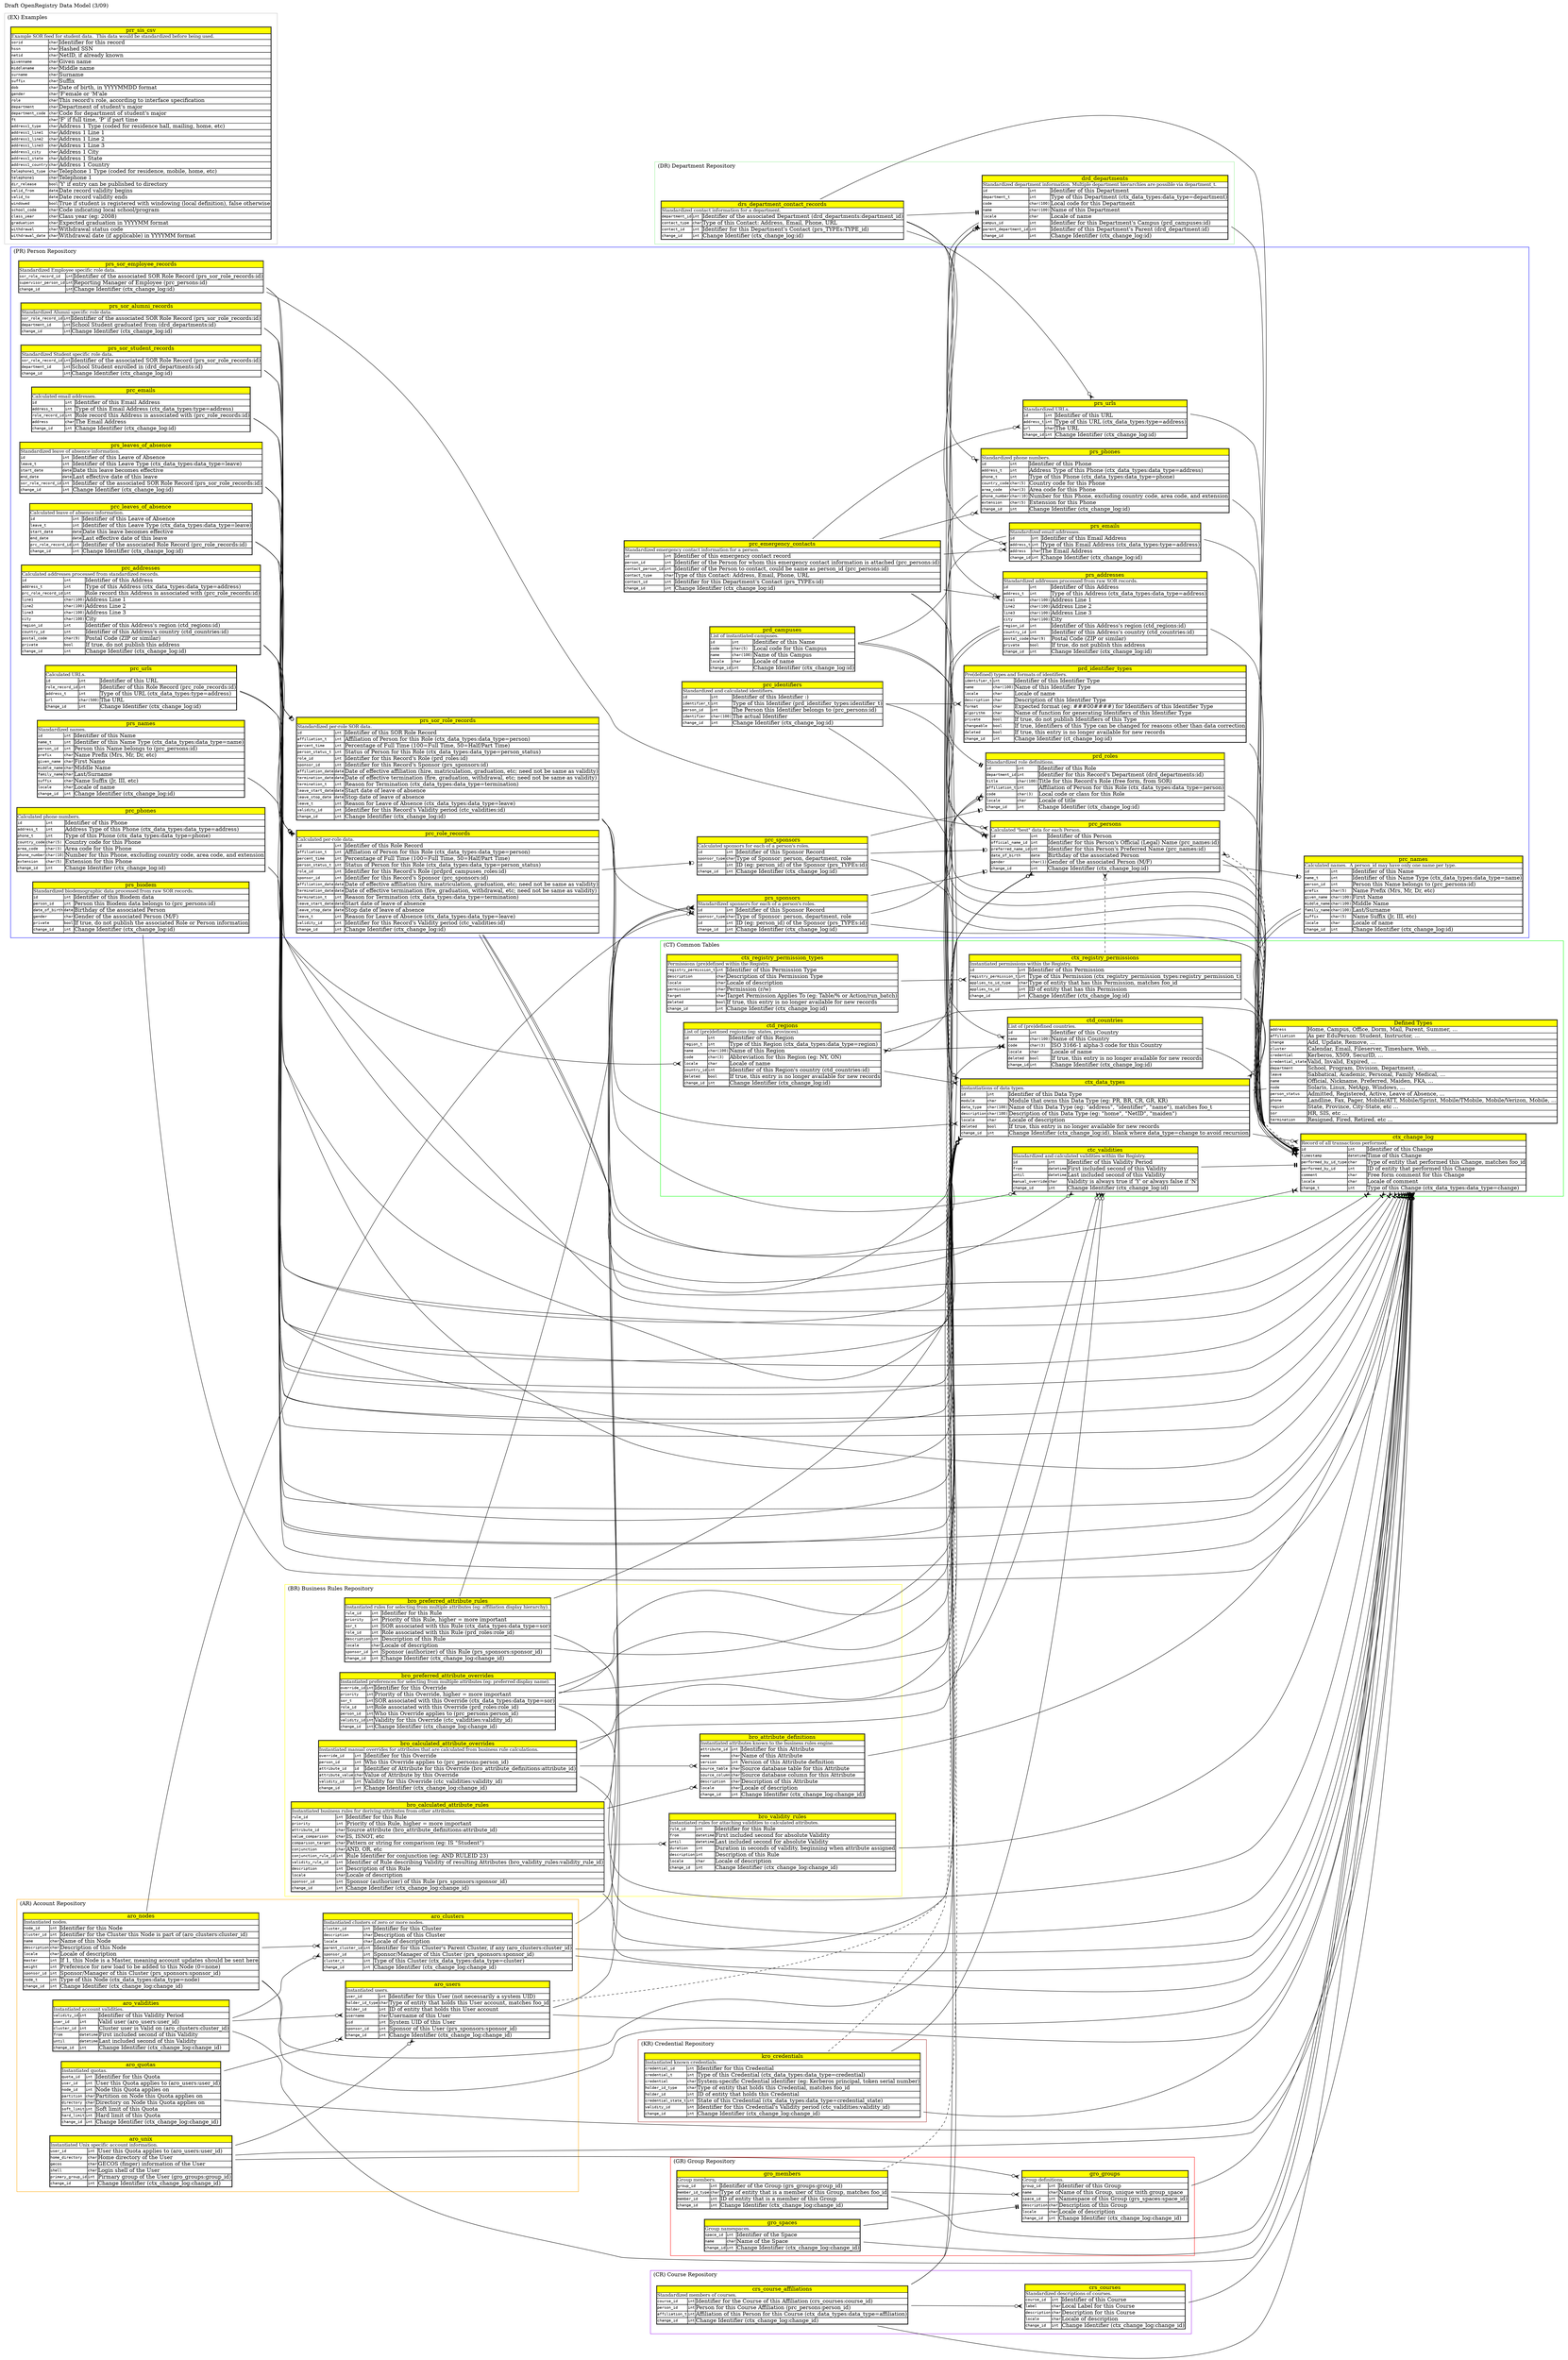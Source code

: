 /*
 * Version: $Revision: 1.3 $
 * Date: $Date: 2008/10/21 03:00:21 $
 *
 */

digraph ORDATAMODEL {
  graph [label="Draft OpenRegistry Data Model (3/09)", labelloc="t", labeljust="l", rankdir="LR"]
  node [shape=plaintext, labeljust="l"]
	
  /*
   * Common Tables cluster
   */

  subgraph cluster_CT {
    label = "(CT) Common Tables";
    color = "green";

    /*
     * Change Log
     */

    ctx_change_log [label=<<table cellborder="1" cellpadding="0" cellspacing="0">
<tr>
 <td bgcolor="yellow" colspan="3"><font point-size="14">ctx_change_log</font></td>
</tr>
<tr>
 <td align="left" colspan="3"><font point-size="12">Record of all transactions performed.</font></td>
</tr>
<tr>
 <td align="left"><font face="Courier" point-size="10">id</font></td>
 <td align="left"><font face="Courier" point-size="10">int</font></td>
 <td align="left">Identifier of this Change</td>
</tr>
<tr>
 <td align="left"><font face="Courier" point-size="10">timestamp</font></td>
 <td align="left"><font face="Courier" point-size="10">datetime</font></td>
 <td align="left">Time of this Change</td>
</tr>
<tr>
 <td align="left"><font face="Courier" point-size="10">performed_by_id_type</font></td>
 <td align="left"><font face="Courier" point-size="10">char</font></td>
 <td align="left">Type of entity that performed this Change, matches foo_id</td>
</tr>
<tr>
 <td align="left"><font face="Courier" point-size="10">performed_by_id</font></td>
 <td align="left"><font face="Courier" point-size="10">int</font></td>
 <td align="left">ID of entity that performed this Change</td>
</tr>
<tr>
 <td align="left"><font face="Courier" point-size="10">comment</font></td>
 <td align="left"><font face="Courier" point-size="10">char</font></td>
 <td align="left">Free form comment for this Change</td>
</tr>
<tr>
 <td align="left"><font face="Courier" point-size="10">locale</font></td>
 <td align="left"><font face="Courier" point-size="10">char</font></td>
 <td align="left">Locale of comment</td>
</tr>
<tr>
 <td align="left"><font face="Courier" point-size="10">change_t</font></td>
 <td align="left"><font face="Courier" point-size="10">int</font></td>
 <td align="left">Type of this Change (ctx_data_types:data_type=change)</td>
</tr>
   </table>>];

    /*
     * Country Dictionary
     */

    ctd_countries [label=<<table cellborder="1" cellpadding="0" cellspacing="0">
<tr>
 <td bgcolor="yellow" colspan="3"><font point-size="14">ctd_countries</font></td>
</tr>
<tr>
 <td align="left" colspan="3"><font point-size="12">List of (pre)defined countries.</font></td>
</tr>
<tr>
 <td align="left"><font face="Courier" point-size="10">id</font></td>
 <td align="left"><font face="Courier" point-size="10">int</font></td>
 <td align="left">Identifier of this Country</td>
</tr>
<tr>
 <td align="left"><font face="Courier" point-size="10">name</font></td>
 <td align="left"><font face="Courier" point-size="10">char(100)</font></td>
 <td align="left">Name of this Country</td>
</tr>
<tr>
 <td align="left"><font face="Courier" point-size="10">code</font></td>
 <td align="left"><font face="Courier" point-size="10">char(3)</font></td>
 <td align="left">ISO 3166-1 alpha-3 code for this Country</td>
</tr>
<tr>
 <td align="left"><font face="Courier" point-size="10">locale</font></td>
 <td align="left"><font face="Courier" point-size="10">char</font></td>
 <td align="left">Locale of name</td>
</tr>
<tr>
 <td align="left"><font face="Courier" point-size="10">deleted</font></td>
 <td align="left"><font face="Courier" point-size="10">bool</font></td>
 <td align="left">If true, this entry is no longer available for new records</td>
</tr>
<tr>
 <td align="left"><font face="Courier" point-size="10">change_id</font></td>
 <td align="left"><font face="Courier" point-size="10">int</font></td>
 <td align="left">Change Identifier (ctx_change_log:id)</td>
</tr>
   </table>>];

    /*
	 * Data Types
	 */

    ctx_data_types [label=<<table cellborder="1" cellpadding="0" cellspacing="0">
<tr>
 <td bgcolor="yellow" colspan="3"><font point-size="14">ctx_data_types</font></td>
</tr>
<tr>
 <td align="left" colspan="3"><font point-size="12">Instantiations of data types.</font></td>
</tr>
<tr>
 <td align="left"><font face="Courier" point-size="10">id</font></td>
 <td align="left"><font face="Courier" point-size="10">int</font></td>
 <td align="left">Identifier of this Data Type</td>
</tr>
<tr>
 <td align="left"><font face="Courier" point-size="10">module</font></td>
 <td align="left"><font face="Courier" point-size="10">char</font></td>
 <td align="left">Module that owns this Data Type (eg: PR, BR, CR, GR, KR)</td>
</tr>
<tr>
 <td align="left"><font face="Courier" point-size="10">data_type</font></td>
 <td align="left"><font face="Courier" point-size="10">char(100)</font></td>
 <td align="left">Name of this Data Type (eg: "address", "identifier", "name"), matches foo_t</td>
</tr>
<tr>
 <td align="left"><font face="Courier" point-size="10">description</font></td>
 <td align="left"><font face="Courier" point-size="10">char(100)</font></td>
 <td align="left">Description of this Data Type (eg: "home", "NetID", "maiden")</td>
</tr>
<tr>
 <td align="left"><font face="Courier" point-size="10">locale</font></td>
 <td align="left"><font face="Courier" point-size="10">char</font></td>
 <td align="left">Locale of description</td>
</tr>
<tr>
 <td align="left"><font face="Courier" point-size="10">deleted</font></td>
 <td align="left"><font face="Courier" point-size="10">bool</font></td>
 <td align="left">If true, this entry is no longer available for new records</td>
</tr>
<tr>
 <td align="left"><font face="Courier" point-size="10">change_id</font></td>
 <td align="left"><font face="Courier" point-size="10">int</font></td>
 <td align="left">Change Identifier (ctx_change_log:id), blank where data_type=change to avoid recursion</td>
</tr>
   </table>>];
   
    defined_types [label=<<table cellborder="1" cellpadding="0" cellspacing="0">
<tr>
 <td bgcolor="yellow" colspan="2"><font point-size="14">Defined Types</font></td>
</tr>
<tr>
 <td align="left"><font face="Courier" point-size="10">address</font></td>
 <td align="left">Home, Campus, Office, Dorm, Mail, Parent, Summer, ...</td>
</tr>
<tr>
 <td align="left"><font face="Courier" point-size="10">affiliation</font></td>
 <td align="left">As per EduPerson: Student, Instructor, ...</td>
</tr>
<tr>
 <td align="left"><font face="Courier" point-size="10">change</font></td>
 <td align="left">Add, Update, Remove, ...</td>
</tr>
<tr>
 <td align="left"><font face="Courier" point-size="10">cluster</font></td>
 <td align="left">Calendar, Email, Fileserver, Timeshare, Web, ...</td>
</tr>
<tr>
 <td align="left"><font face="Courier" point-size="10">credential</font></td>
 <td align="left">Kerberos, X509, SecurID, ...</td>
</tr>
<tr>
 <td align="left"><font face="Courier" point-size="10">credential_state</font></td>
 <td align="left">Valid, Invalid, Expired, ...</td>
</tr>
<tr>
 <td align="left"><font face="Courier" point-size="10">department</font></td>
 <td align="left">School, Program, Division, Department, ...</td>
</tr>
<tr>
 <td align="left"><font face="Courier" point-size="10">leave</font></td>
 <td align="left">Sabbatical, Academic, Personal, Family Medical, ...</td>
</tr>
<tr>
 <td align="left"><font face="Courier" point-size="10">name</font></td>
 <td align="left">Official, Nickname, Preferred, Maiden, FKA, ...</td>
</tr>
<tr>
 <td align="left"><font face="Courier" point-size="10">node</font></td>
 <td align="left">Solaris, Linux, NetApp, Windows, ...</td>
</tr>
<tr>
 <td align="left"><font face="Courier" point-size="10">person_status</font></td>
 <td align="left">Admitted, Registered, Active, Leave of Absence, ...</td>
</tr>
<tr>
 <td align="left"><font face="Courier" point-size="10">phone</font></td>
 <td align="left">Landline, Fax, Pager, Mobile/ATT, Mobile/Sprint, Mobile/TMobile, Mobile/Verizon, Mobile, ...</td>
</tr>
<tr>
 <td align="left"><font face="Courier" point-size="10">region</font></td>
 <td align="left">State, Province, City-State, etc ...</td>
</tr>
<tr>
 <td align="left"><font face="Courier" point-size="10">sor</font></td>
 <td align="left">HR, SIS, etc ...</td>
</tr>
<tr>
 <td align="left"><font face="Courier" point-size="10">termination</font></td>
 <td align="left">Resigned, Fired, Retired, etc ...</td>
</tr>
   </table>>];

    /*
     * Region Dictionary
     */

    ctd_regions [label=<<table cellborder="1" cellpadding="0" cellspacing="0">
<tr>
 <td bgcolor="yellow" colspan="3"><font point-size="14">ctd_regions</font></td>
</tr>
<tr>
 <td align="left" colspan="3"><font point-size="12">List of (pre)defined regions (eg: states, provinces).</font></td>
</tr>
<tr>
 <td align="left"><font face="Courier" point-size="10">id</font></td>
 <td align="left"><font face="Courier" point-size="10">int</font></td>
 <td align="left">Identifier of this Region</td>
</tr>
<tr>
 <td align="left"><font face="Courier" point-size="10">region_t</font></td>
 <td align="left"><font face="Courier" point-size="10">int</font></td>
 <td align="left">Type of this Region (ctx_data_types:data_type=region)</td>
</tr>
<tr>
 <td align="left"><font face="Courier" point-size="10">name</font></td>
 <td align="left"><font face="Courier" point-size="10">char(100)</font></td>
 <td align="left">Name of this Region</td>
</tr>
<tr>
 <td align="left"><font face="Courier" point-size="10">code</font></td>
 <td align="left"><font face="Courier" point-size="10">char(3)</font></td>
 <td align="left">Abbreviation for this Region (eg: NY, ON)</td>
</tr>
<tr>
 <td align="left"><font face="Courier" point-size="10">locale</font></td>
 <td align="left"><font face="Courier" point-size="10">char</font></td>
 <td align="left">Locale of name</td>
</tr>
<tr>
 <td align="left"><font face="Courier" point-size="10">country_id</font></td>
 <td align="left"><font face="Courier" point-size="10">int</font></td>
 <td align="left">Identifier of this Region's country (ctd_countries:id)</td>
</tr>
<tr>
 <td align="left"><font face="Courier" point-size="10">deleted</font></td>
 <td align="left"><font face="Courier" point-size="10">bool</font></td>
 <td align="left">If true, this entry is no longer available for new records</td>
</tr>
<tr>
 <td align="left"><font face="Courier" point-size="10">change_id</font></td>
 <td align="left"><font face="Courier" point-size="10">int</font></td>
 <td align="left">Change Identifier (ctx_change_log:id)</td>
</tr>
   </table>>];
   
    /*
     * Registry Permissions
     */

    ctx_registry_permissions [label=<<table cellborder="1" cellpadding="0" cellspacing="0">
<tr>
 <td bgcolor="yellow" colspan="3"><font point-size="14">ctx_registry_permissions</font></td>
</tr>
<tr>
 <td align="left" colspan="3"><font point-size="12">Instantiated permissions within the Registry.</font></td>
</tr>
<tr>
 <td align="left"><font face="Courier" point-size="10">id</font></td>
 <td align="left"><font face="Courier" point-size="10">int</font></td>
 <td align="left">Identifier of this Permission</td>
</tr>
<tr>
 <td align="left"><font face="Courier" point-size="10">registry_permission_t</font></td>
 <td align="left"><font face="Courier" point-size="10">int</font></td>
 <td align="left">Type of this Permission (ctx_registry_permission_types:registry_permission_t)</td>
</tr>
<tr>
 <td align="left"><font face="Courier" point-size="10">applies_to_id_type</font></td>
 <td align="left"><font face="Courier" point-size="10">char</font></td>
 <td align="left">Type of entity that has this Permission, matches foo_id</td>
</tr>
<tr>
 <td align="left"><font face="Courier" point-size="10">applies_to_id</font></td>
 <td align="left"><font face="Courier" point-size="10">int</font></td>
 <td align="left">ID of entity that has this Permission</td>
</tr>
<tr>
 <td align="left"><font face="Courier" point-size="10">change_id</font></td>
 <td align="left"><font face="Courier" point-size="10">int</font></td>
 <td align="left">Change Identifier (ctx_change_log:id)</td>
</tr>
   </table>>];

    /*
     * Registry Permission Types
     */

    ctx_registry_permission_types [label=<<table cellborder="1" cellpadding="0" cellspacing="0">
<tr>
 <td bgcolor="yellow" colspan="3"><font point-size="14">ctx_registry_permission_types</font></td>
</tr>
<tr>
 <td align="left" colspan="3"><font point-size="12">Permissions (pre)defined within the Registry.</font></td>
</tr>
<tr>
 <td align="left"><font face="Courier" point-size="10">registry_permission_t</font></td>
 <td align="left"><font face="Courier" point-size="10">int</font></td>
 <td align="left">Identifier of this Permission Type</td>
</tr>
<tr>
 <td align="left"><font face="Courier" point-size="10">description</font></td>
 <td align="left"><font face="Courier" point-size="10">char</font></td>
 <td align="left">Description of this Permission Type</td>
</tr>
<tr>
 <td align="left"><font face="Courier" point-size="10">locale</font></td>
 <td align="left"><font face="Courier" point-size="10">char</font></td>
 <td align="left">Locale of description</td>
</tr>
<tr>
 <td align="left"><font face="Courier" point-size="10">permission</font></td>
 <td align="left"><font face="Courier" point-size="10">char</font></td>
 <td align="left">Permission (r/w)</td>
</tr>
<tr>
 <td align="left"><font face="Courier" point-size="10">target</font></td>
 <td align="left"><font face="Courier" point-size="10">char</font></td>
 <td align="left">Target Permission Applies To (eg: Table/% or Action/run_batch)</td>
</tr>
<tr>
 <td align="left"><font face="Courier" point-size="10">deleted</font></td>
 <td align="left"><font face="Courier" point-size="10">bool</font></td>
 <td align="left">If true, this entry is no longer available for new records</td>
</tr>
<tr>
 <td align="left"><font face="Courier" point-size="10">change_id</font></td>
 <td align="left"><font face="Courier" point-size="10">int</font></td>
 <td align="left">Change Identifier (ctx_change_log:id)</td>
</tr>
   </table>>];

    /*
     * Validities
     */

    ctc_validities [label=<<table cellborder="1" cellpadding="0" cellspacing="0">
<tr>
 <td bgcolor="yellow" colspan="3"><font point-size="14">ctc_validities</font></td>
</tr>
<tr>
 <td align="left" colspan="3"><font point-size="12">Standardized and calculated validities within the Registry.</font></td>
</tr>
<tr>
 <td align="left"><font face="Courier" point-size="10">id</font></td>
 <td align="left"><font face="Courier" point-size="10">int</font></td>
 <td align="left">Identifier of this Validity Period</td>
</tr>
<tr>
 <td align="left"><font face="Courier" point-size="10">from</font></td>
 <td align="left"><font face="Courier" point-size="10">datetime</font></td>
 <td align="left">First included second of this Validity</td>
</tr>
<tr>
 <td align="left"><font face="Courier" point-size="10">until</font></td>
 <td align="left"><font face="Courier" point-size="10">datetime</font></td>
 <td align="left">Last included second of this Validity</td>
</tr>
<tr>
 <td align="left"><font face="Courier" point-size="10">manual_override</font></td>
 <td align="left"><font face="Courier" point-size="10">char</font></td>
 <td align="left">Validity is always true if 'Y' or always false if 'N'</td>
</tr>
<tr>
 <td align="left"><font face="Courier" point-size="10">change_id</font></td>
 <td align="left"><font face="Courier" point-size="10">int</font></td>
 <td align="left">Change Identifier (ctx_change_log:id)</td>
</tr>
   </table>>];
  } /* cluster_CT */

  /*
   * Person Repository cluster
   */

  subgraph cluster_PR {
    label = "(PR) Person Repository";
    color = "blue";

    /*
	 * Addresses (Calculated)
	 */

    prc_addresses [label=<<table cellborder="1" cellpadding="0" cellspacing="0">
<tr>
 <td bgcolor="yellow" colspan="3"><font point-size="14">prc_addresses</font></td>
</tr>
<tr>
 <td align="left" colspan="3"><font point-size="12">Calculated addresses processed from standardized records.</font></td>
</tr>
<tr>
 <td align="left"><font face="Courier" point-size="10">id</font></td>
 <td align="left"><font face="Courier" point-size="10">int</font></td>
 <td align="left">Identifier of this Address</td>
</tr>
<tr>
 <td align="left"><font face="Courier" point-size="10">address_t</font></td>
 <td align="left"><font face="Courier" point-size="10">int</font></td>
 <td align="left">Type of this Address (ctx_data_types:data_type=address)</td>
</tr>
<tr>
 <td align="left"><font face="Courier" point-size="10">prc_role_record_id</font></td>
 <td align="left"><font face="Courier" point-size="10">int</font></td>
 <td align="left">Role record this Address is associated with (prc_role_records:id)</td>
</tr>
<tr>
 <td align="left"><font face="Courier" point-size="10">line1</font></td>
 <td align="left"><font face="Courier" point-size="10">char(100)</font></td>
 <td align="left">Address Line 1</td>
</tr>
<tr>
 <td align="left"><font face="Courier" point-size="10">line2</font></td>
 <td align="left"><font face="Courier" point-size="10">char(100)</font></td>
 <td align="left">Address Line 2</td>
</tr>
<tr>
 <td align="left"><font face="Courier" point-size="10">line3</font></td>
 <td align="left"><font face="Courier" point-size="10">char(100)</font></td>
 <td align="left">Address Line 3</td>
</tr>
<tr>
 <td align="left"><font face="Courier" point-size="10">city</font></td>
 <td align="left"><font face="Courier" point-size="10">char(100)</font></td>
 <td align="left">City</td>
</tr>
<tr>
 <td align="left"><font face="Courier" point-size="10">region_id</font></td>
 <td align="left"><font face="Courier" point-size="10">int</font></td>
 <td align="left">Identifier of this Address's region (ctd_regions:id)</td>
</tr>
<tr>
 <td align="left"><font face="Courier" point-size="10">country_id</font></td>
 <td align="left"><font face="Courier" point-size="10">int</font></td>
 <td align="left">Identifier of this Address's country (ctd_countries:id)</td>
</tr>
<tr>
 <td align="left"><font face="Courier" point-size="10">postal_code</font></td>
 <td align="left"><font face="Courier" point-size="10">char(9)</font></td>
 <td align="left">Postal Code (ZIP or similar)</td>
</tr>
<tr>
 <td align="left"><font face="Courier" point-size="10">private</font></td>
 <td align="left"><font face="Courier" point-size="10">bool</font></td>
 <td align="left">If true, do not publish this address</td>
</tr>
<tr>
 <td align="left"><font face="Courier" point-size="10">change_id</font></td>
 <td align="left"><font face="Courier" point-size="10">int</font></td>
 <td align="left">Change Identifier (ctx_change_log:id)</td>
</tr>
   </table>>];	 

    /*
     * Addresses (Standardized)
	 */

    prs_addresses [label=<<table cellborder="1" cellpadding="0" cellspacing="0">
<tr>
 <td bgcolor="yellow" colspan="3"><font point-size="14">prs_addresses</font></td>
</tr>
<tr>
 <td align="left" colspan="3"><font point-size="12">Standardized addresses processed from raw SOR records.</font></td>
</tr>
<tr>
 <td align="left"><font face="Courier" point-size="10">id</font></td>
 <td align="left"><font face="Courier" point-size="10">int</font></td>
 <td align="left">Identifier of this Address</td>
</tr>
<tr>
 <td align="left"><font face="Courier" point-size="10">address_t</font></td>
 <td align="left"><font face="Courier" point-size="10">int</font></td>
 <td align="left">Type of this Address (ctx_data_types:data_type=address)</td>
</tr>
<tr>
 <td align="left"><font face="Courier" point-size="10">line1</font></td>
 <td align="left"><font face="Courier" point-size="10">char(100)</font></td>
 <td align="left">Address Line 1</td>
</tr>
<tr>
 <td align="left"><font face="Courier" point-size="10">line2</font></td>
 <td align="left"><font face="Courier" point-size="10">char(100)</font></td>
 <td align="left">Address Line 2</td>
</tr>
<tr>
 <td align="left"><font face="Courier" point-size="10">line3</font></td>
 <td align="left"><font face="Courier" point-size="10">char(100)</font></td>
 <td align="left">Address Line 3</td>
</tr>
<tr>
 <td align="left"><font face="Courier" point-size="10">city</font></td>
 <td align="left"><font face="Courier" point-size="10">char(100)</font></td>
 <td align="left">City</td>
</tr>
<tr>
 <td align="left"><font face="Courier" point-size="10">region_id</font></td>
 <td align="left"><font face="Courier" point-size="10">int</font></td>
 <td align="left">Identifier of this Address's region (ctd_regions:id)</td>
</tr>
<tr>
 <td align="left"><font face="Courier" point-size="10">country_id</font></td>
 <td align="left"><font face="Courier" point-size="10">int</font></td>
 <td align="left">Identifier of this Address's country (ctd_countries:id)</td>
</tr>
<tr>
 <td align="left"><font face="Courier" point-size="10">postal_code</font></td>
 <td align="left"><font face="Courier" point-size="10">char(9)</font></td>
 <td align="left">Postal Code (ZIP or similar)</td>
</tr>
<tr>
 <td align="left"><font face="Courier" point-size="10">private</font></td>
 <td align="left"><font face="Courier" point-size="10">bool</font></td>
 <td align="left">If true, do not publish this address</td>
</tr>
<tr>
 <td align="left"><font face="Courier" point-size="10">change_id</font></td>
 <td align="left"><font face="Courier" point-size="10">int</font></td>
 <td align="left">Change Identifier (ctx_change_log:id)</td>
</tr>
   </table>>];
   
    /*
     * Biodem
	 */
    prs_biodem [label=<<table cellborder="1" cellpadding="0" cellspacing="0">
<tr>
 <td bgcolor="yellow" colspan="3"><font point-size="14">prs_biodem</font></td>
</tr>
<tr>
 <td align="left" colspan="3"><font point-size="12">Standardized biodemographic data processed from raw SOR records.</font></td>
</tr>
<tr>
 <td align="left"><font face="Courier" point-size="10">id</font></td>
 <td align="left"><font face="Courier" point-size="10">int</font></td>
 <td align="left">Identifier of this Biodem data</td>
</tr>
<tr>
 <td align="left"><font face="Courier" point-size="10">person_id</font></td>
 <td align="left"><font face="Courier" point-size="10">int</font></td>
 <td align="left">Person this Biodem data belongs to (prc_persons:id)</td>
</tr>
<tr>
 <td align="left"><font face="Courier" point-size="10">date_of_birth</font></td>
 <td align="left"><font face="Courier" point-size="10">date</font></td>
 <td align="left">Birthday of the associated Person</td>
</tr>
<tr>
 <td align="left"><font face="Courier" point-size="10">gender</font></td>
 <td align="left"><font face="Courier" point-size="10">char</font></td>
 <td align="left">Gender of the associated Person (M/F)</td>
</tr>
<tr>
 <td align="left"><font face="Courier" point-size="10">private</font></td>
 <td align="left"><font face="Courier" point-size="10">bool</font></td>
 <td align="left">If true, do not publish the associated Role or Person information</td>
</tr>
<tr>
 <td align="left"><font face="Courier" point-size="10">change_id</font></td>
 <td align="left"><font face="Courier" point-size="10">int</font></td>
 <td align="left">Change Identifier (ctx_change_log:id)</td>
</tr>
   </table>>];

    /*
     * Campuses
	 */

    prd_campuses [label=<<table cellborder="1" cellpadding="0" cellspacing="0">
<tr>
 <td bgcolor="yellow" colspan="3"><font point-size="14">prd_campuses</font></td>
</tr>
<tr>
 <td align="left" colspan="3"><font point-size="12">List of instantiated campuses.</font></td>
</tr>
<tr>
 <td align="left"><font face="Courier" point-size="10">id</font></td>
 <td align="left"><font face="Courier" point-size="10">int</font></td>
 <td align="left">Identifier of this Name</td>
</tr>
<tr>
 <td align="left"><font face="Courier" point-size="10">code</font></td>
 <td align="left"><font face="Courier" point-size="10">char(5)</font></td>
 <td align="left">Local code for this Campus</td>
</tr>
<tr>
 <td align="left"><font face="Courier" point-size="10">name</font></td>
 <td align="left"><font face="Courier" point-size="10">char(100)</font></td>
 <td align="left">Name of this Campus</td>
</tr>
<tr>
 <td align="left"><font face="Courier" point-size="10">locale</font></td>
 <td align="left"><font face="Courier" point-size="10">char</font></td>
 <td align="left">Locale of name</td>
</tr>
<tr>
 <td align="left"><font face="Courier" point-size="10">change_id</font></td>
 <td align="left"><font face="Courier" point-size="10">int</font></td>
 <td align="left">Change Identifier (ctx_change_log:id)</td>
</tr>
   </table>>];
      
    /*
     * Email Addresses (Calculated)
     */

    prc_emails [label=<<table cellborder="1" cellpadding="0" cellspacing="0">
<tr>
 <td bgcolor="yellow" colspan="3"><font point-size="14">prc_emails</font></td>
</tr>
<tr>
 <td align="left" colspan="3"><font point-size="12">Calculated email addresses.</font></td>
</tr>
<tr>
 <td align="left"><font face="Courier" point-size="10">id</font></td>
 <td align="left"><font face="Courier" point-size="10">int</font></td>
 <td align="left">Identifier of this Email Address</td>
</tr>
<tr>
 <td align="left"><font face="Courier" point-size="10">address_t</font></td>
 <td align="left"><font face="Courier" point-size="10">int</font></td>
 <td align="left">Type of this Email Address (ctx_data_types:type=address)</td>
</tr>
<tr>
 <td align="left"><font face="Courier" point-size="10">role_record_id</font></td>
 <td align="left"><font face="Courier" point-size="10">int</font></td>
 <td align="left">Role record this Address is associated with (prc_role_records:id)</td>
</tr>
<tr>
 <td align="left"><font face="Courier" point-size="10">address</font></td>
 <td align="left"><font face="Courier" point-size="10">char</font></td>
 <td align="left">The Email Address</td>
</tr>
<tr>
 <td align="left"><font face="Courier" point-size="10">change_id</font></td>
 <td align="left"><font face="Courier" point-size="10">int</font></td>
 <td align="left">Change Identifier (ctx_change_log:id)</td>
</tr>
   </table>>];
   
    /*
     * Email Addresses (Standardized)
     */

    prs_emails [label=<<table cellborder="1" cellpadding="0" cellspacing="0">
<tr>
 <td bgcolor="yellow" colspan="3"><font point-size="14">prs_emails</font></td>
</tr>
<tr>
 <td align="left" colspan="3"><font point-size="12">Standardized email addresses.</font></td>
</tr>
<tr>
 <td align="left"><font face="Courier" point-size="10">id</font></td>
 <td align="left"><font face="Courier" point-size="10">int</font></td>
 <td align="left">Identifier of this Email Address</td>
</tr>
<tr>
 <td align="left"><font face="Courier" point-size="10">address_t</font></td>
 <td align="left"><font face="Courier" point-size="10">int</font></td>
 <td align="left">Type of this Email Address (ctx_data_types:type=address)</td>
</tr>
<tr>
 <td align="left"><font face="Courier" point-size="10">address</font></td>
 <td align="left"><font face="Courier" point-size="10">char</font></td>
 <td align="left">The Email Address</td>
</tr>
<tr>
 <td align="left"><font face="Courier" point-size="10">change_id</font></td>
 <td align="left"><font face="Courier" point-size="10">int</font></td>
 <td align="left">Change Identifier (ctx_change_log:id)</td>
</tr>
   </table>>];

    /*
     * Emergency Contacts - broken out separately to allow > 1
     */

    prc_emergency_contacts [label=<<table cellborder="1" cellpadding="0" cellspacing="0">
<tr>
 <td bgcolor="yellow" colspan="3"><font point-size="14">prc_emergency_contacts</font></td>
</tr>
<tr>
 <td align="left" colspan="3"><font point-size="12">Standardized emergency contact information for a person.</font></td>
</tr>
<tr>
 <td align="left"><font face="Courier" point-size="10">id</font></td>
 <td align="left"><font face="Courier" point-size="10">int</font></td>
 <td align="left">Identifier of this emergency contact record</td>
</tr>
<tr>
 <td align="left"><font face="Courier" point-size="10">person_id</font></td>
 <td align="left"><font face="Courier" point-size="10">int</font></td>
 <td align="left">Identifier of the Person for whom this emergency contact information is attached (prc_persons:id)</td>
</tr>
<tr>
 <td align="left"><font face="Courier" point-size="10">contact_person_id</font></td>
 <td align="left"><font face="Courier" point-size="10">int</font></td>
 <td align="left">Identifier of the Person to contact, could be same as person_id (prc_persons:id)</td>
</tr>
<tr>
 <td align="left"><font face="Courier" point-size="10">contact_type</font></td>
 <td align="left"><font face="Courier" point-size="10">char</font></td>
 <td align="left">Type of this Contact: Address, Email, Phone, URL</td>
</tr>
<tr>
 <td align="left"><font face="Courier" point-size="10">contact_id</font></td>
 <td align="left"><font face="Courier" point-size="10">int</font></td>
 <td align="left">Identifier for this Department's Contact (prs_TYPEs:id)</td>
</tr>
<tr>
 <td align="left"><font face="Courier" point-size="10">change_id</font></td>
 <td align="left"><font face="Courier" point-size="10">int</font></td>
 <td align="left">Change Identifier (ctx_change_log:id)</td>
</tr>
   </table>>];

    /*
     * Identifier Types
     */

    prd_identifier_types [label=<<table cellborder="1" cellpadding="0" cellspacing="0">
<tr>
 <td bgcolor="yellow" colspan="3"><font point-size="14">prd_identifier_types</font></td>
</tr>
<tr>
 <td align="left" colspan="3"><font point-size="12">Pre(defined) types and formats of identifiers.</font></td>
</tr>
<tr>
 <td align="left"><font face="Courier" point-size="10">identifier_t</font></td>
 <td align="left"><font face="Courier" point-size="10">int</font></td>
 <td align="left">Identifier of this Identifier Type</td>
</tr>
<tr>
 <td align="left"><font face="Courier" point-size="10">name</font></td>
 <td align="left"><font face="Courier" point-size="10">char(100)</font></td>
 <td align="left">Name of this Identifier Type</td>
</tr>
<tr>
 <td align="left"><font face="Courier" point-size="10">locale</font></td>
 <td align="left"><font face="Courier" point-size="10">char</font></td>
 <td align="left">Locale of name</td>
</tr>
<tr>
 <td align="left"><font face="Courier" point-size="10">description</font></td>
 <td align="left"><font face="Courier" point-size="10">char</font></td>
 <td align="left">Description of this Identifier Type</td>
</tr>
<tr>
 <td align="left"><font face="Courier" point-size="10">format</font></td>
 <td align="left"><font face="Courier" point-size="10">char</font></td>
 <td align="left">Expected format (eg: ###00####) for Identifiers of this Identifier Type</td>
</tr>
<tr>
 <td align="left"><font face="Courier" point-size="10">algorithm</font></td>
 <td align="left"><font face="Courier" point-size="10">char</font></td>
 <td align="left">Name of function for generating Identifiers of this Identifier Type</td>
</tr>
<tr>
 <td align="left"><font face="Courier" point-size="10">private</font></td>
 <td align="left"><font face="Courier" point-size="10">bool</font></td>
 <td align="left">If true, do not publish Identifiers of this Type</td>
</tr>
<tr>
 <td align="left"><font face="Courier" point-size="10">changeable</font></td>
 <td align="left"><font face="Courier" point-size="10">bool</font></td>
 <td align="left">If true, Identifiers of this Type can be changed for reasons other than data correction</td>
</tr>
<tr>
 <td align="left"><font face="Courier" point-size="10">deleted</font></td>
 <td align="left"><font face="Courier" point-size="10">bool</font></td>
 <td align="left">If true, this entry is no longer available for new records</td>
</tr>
<tr>
 <td align="left"><font face="Courier" point-size="10">change_id</font></td>
 <td align="left"><font face="Courier" point-size="10">int</font></td>
 <td align="left">Change Identifier (ct_change_log:id)</td>
</tr>
   </table>>];
   
    /*
     * Identifiers
     */

    prc_identifiers [label=<<table cellborder="1" cellpadding="0" cellspacing="0">
<tr>
 <td bgcolor="yellow" colspan="3"><font point-size="14">prc_identifiers</font></td>
</tr>
<tr>
 <td align="left" colspan="3"><font point-size="12">Standardized and calculated identifiers.</font></td>
</tr>
<tr>
 <td align="left"><font face="Courier" point-size="10">id</font></td>
 <td align="left"><font face="Courier" point-size="10">int</font></td>
 <td align="left">Identifier of this Identifier :)</td>
</tr>
<tr>
 <td align="left"><font face="Courier" point-size="10">identifier_t</font></td>
 <td align="left"><font face="Courier" point-size="10">int</font></td>
 <td align="left">Type of this Identifier (prd_identifier_types:identifier_t)</td>
</tr>
<tr>
 <td align="left"><font face="Courier" point-size="10">person_id</font></td>
 <td align="left"><font face="Courier" point-size="10">int</font></td>
 <td align="left">The Person this Identifier belongs to (prc_persons:id)</td>
</tr>
<tr>
 <td align="left"><font face="Courier" point-size="10">identifier</font></td>
 <td align="left"><font face="Courier" point-size="10">char(100)</font></td>
 <td align="left">The actual Identifier</td>
</tr>
<tr>
 <td align="left"><font face="Courier" point-size="10">change_id</font></td>
 <td align="left"><font face="Courier" point-size="10">int</font></td>
 <td align="left">Change Identifier (ctx_change_log:id)</td>
</tr>
   </table>>];

    /*
	 * Leaves of Absense (Standardized)
	 */
	 
	prs_leaves_of_absence [label=<<table cellborder="1" cellpadding="0" cellspacing="0">
<tr>
 <td bgcolor="yellow" colspan="3"><font point-size="14">prs_leaves_of_absence</font></td>
</tr>
<tr>
 <td align="left" colspan="3"><font point-size="12">Standardized leave of absence information.</font></td>
</tr>
<tr>
 <td align="left"><font face="Courier" point-size="10">id</font></td>
 <td align="left"><font face="Courier" point-size="10">int</font></td>
 <td align="left">Identifier of this Leave of Absence</td>
</tr>
<tr>
 <td align="left"><font face="Courier" point-size="10">leave_t</font></td>
 <td align="left"><font face="Courier" point-size="10">int</font></td>
 <td align="left">Identifier of this Leave Type (ctx_data_types:data_type=leave)</td>
</tr>
<tr>
 <td align="left"><font face="Courier" point-size="10">start_date</font></td>
 <td align="left"><font face="Courier" point-size="10">date</font></td>
 <td align="left">Date this leave becomes effective</td>
</tr>
<tr>
 <td align="left"><font face="Courier" point-size="10">end_date</font></td>
 <td align="left"><font face="Courier" point-size="10">date</font></td>
 <td align="left">Last effective date of this leave</td>
</tr>
<tr>
 <td align="left"><font face="Courier" point-size="10">sor_role_record_id</font></td>
 <td align="left"><font face="Courier" point-size="10">int</font></td>
 <td align="left">Identifier of the associated SOR Role Record (prs_sor_role_records:id)</td>
</tr>
<tr>
 <td align="left"><font face="Courier" point-size="10">change_id</font></td>
 <td align="left"><font face="Courier" point-size="10">int</font></td>
 <td align="left">Change Identifier (ctx_change_log:id)</td>
</tr>
   </table>>];

    /*
	 * Leaves of Absense (Calculated)
	 */
	 
	prc_leaves_of_absence [label=<<table cellborder="1" cellpadding="0" cellspacing="0">
<tr>
 <td bgcolor="yellow" colspan="3"><font point-size="14">prc_leaves_of_absence</font></td>
</tr>
<tr>
 <td align="left" colspan="3"><font point-size="12">Calculated leave of absence information.</font></td>
</tr>
<tr>
 <td align="left"><font face="Courier" point-size="10">id</font></td>
 <td align="left"><font face="Courier" point-size="10">int</font></td>
 <td align="left">Identifier of this Leave of Absence</td>
</tr>
<tr>
 <td align="left"><font face="Courier" point-size="10">leave_t</font></td>
 <td align="left"><font face="Courier" point-size="10">int</font></td>
 <td align="left">Identifier of this Leave Type (ctx_data_types:data_type=leave)</td>
</tr>
<tr>
 <td align="left"><font face="Courier" point-size="10">start_date</font></td>
 <td align="left"><font face="Courier" point-size="10">date</font></td>
 <td align="left">Date this leave becomes effective</td>
</tr>
<tr>
 <td align="left"><font face="Courier" point-size="10">end_date</font></td>
 <td align="left"><font face="Courier" point-size="10">date</font></td>
 <td align="left">Last effective date of this leave</td>
</tr>
<tr>
 <td align="left"><font face="Courier" point-size="10">prc_role_record_id</font></td>
 <td align="left"><font face="Courier" point-size="10">int</font></td>
 <td align="left">Identifier of the associated Role Record (prc_role_records:id)</td>
</tr>
<tr>
 <td align="left"><font face="Courier" point-size="10">change_id</font></td>
 <td align="left"><font face="Courier" point-size="10">int</font></td>
 <td align="left">Change Identifier (ctx_change_log:id)</td>
</tr>
   </table>>];

    /*
     * Names (Calculated)
	 */

    prc_names [label=<<table cellborder="1" cellpadding="0" cellspacing="0">
<tr>
 <td bgcolor="yellow" colspan="3"><font point-size="14">prc_names</font></td>
</tr>
<tr>
 <td align="left" colspan="3"><font point-size="12">Calculated names.  A person_id may have only one name per type.</font></td>
</tr>
<tr>
 <td align="left"><font face="Courier" point-size="10">id</font></td>
 <td align="left"><font face="Courier" point-size="10">int</font></td>
 <td align="left">Identifier of this Name</td>
</tr>
<tr>
 <td align="left"><font face="Courier" point-size="10">name_t</font></td>
 <td align="left"><font face="Courier" point-size="10">int</font></td>
 <td align="left">Identifier of this Name Type (ctx_data_types:data_type=name)</td>
</tr>
<tr>
 <td align="left"><font face="Courier" point-size="10">person_id</font></td>
 <td align="left"><font face="Courier" point-size="10">int</font></td>
 <td align="left">Person this Name belongs to (prc_persons:id)</td>
</tr>
<tr>
 <td align="left"><font face="Courier" point-size="10">prefix</font></td>
 <td align="left"><font face="Courier" point-size="10">char(5)</font></td>
 <td align="left">Name Prefix (Mrs, Mr, Dr, etc)</td>
</tr>
<tr>
 <td align="left"><font face="Courier" point-size="10">given_name</font></td>
 <td align="left"><font face="Courier" point-size="10">char(100)</font></td>
 <td align="left">First Name</td>
</tr>
<tr>
 <td align="left"><font face="Courier" point-size="10">middle_name</font></td>
 <td align="left"><font face="Courier" point-size="10">char(100)</font></td>
 <td align="left">Middle Name</td>
</tr>
<tr>
 <td align="left"><font face="Courier" point-size="10">family_name</font></td>
 <td align="left"><font face="Courier" point-size="10">char(100)</font></td>
 <td align="left">Last/Surname</td>
</tr>
<tr>
 <td align="left"><font face="Courier" point-size="10">suffix</font></td>
 <td align="left"><font face="Courier" point-size="10">char(5)</font></td>
 <td align="left">Name Suffix (Jr, III, etc)</td>
</tr>
<tr>
 <td align="left"><font face="Courier" point-size="10">locale</font></td>
 <td align="left"><font face="Courier" point-size="10">char</font></td>
 <td align="left">Locale of name</td>
</tr>
<tr>
 <td align="left"><font face="Courier" point-size="10">change_id</font></td>
 <td align="left"><font face="Courier" point-size="10">int</font></td>
 <td align="left">Change Identifier (ctx_change_log:id)</td>
</tr>
   </table>>];

    /*
     * Names (Standardized)
	 */

    prs_names [label=<<table cellborder="1" cellpadding="0" cellspacing="0">
<tr>
 <td bgcolor="yellow" colspan="3"><font point-size="14">prs_names</font></td>
</tr>
<tr>
 <td align="left" colspan="3"><font point-size="12">Standardized names.</font></td>
</tr>
<tr>
 <td align="left"><font face="Courier" point-size="10">id</font></td>
 <td align="left"><font face="Courier" point-size="10">int</font></td>
 <td align="left">Identifier of this Name</td>
</tr>
<tr>
 <td align="left"><font face="Courier" point-size="10">name_t</font></td>
 <td align="left"><font face="Courier" point-size="10">int</font></td>
 <td align="left">Identifier of this Name Type (ctx_data_types:data_type=name)</td>
</tr>
<tr>
 <td align="left"><font face="Courier" point-size="10">person_id</font></td>
 <td align="left"><font face="Courier" point-size="10">int</font></td>
 <td align="left">Person this Name belongs to (prc_persons:id)</td>
</tr>
<tr>
 <td align="left"><font face="Courier" point-size="10">prefix</font></td>
 <td align="left"><font face="Courier" point-size="10">char</font></td>
 <td align="left">Name Prefix (Mrs, Mr, Dr, etc)</td>
</tr>
<tr>
 <td align="left"><font face="Courier" point-size="10">given_name</font></td>
 <td align="left"><font face="Courier" point-size="10">char</font></td>
 <td align="left">First Name</td>
</tr>
<tr>
 <td align="left"><font face="Courier" point-size="10">middle_name</font></td>
 <td align="left"><font face="Courier" point-size="10">char</font></td>
 <td align="left">Middle Name</td>
</tr>
<tr>
 <td align="left"><font face="Courier" point-size="10">family_name</font></td>
 <td align="left"><font face="Courier" point-size="10">char</font></td>
 <td align="left">Last/Surname</td>
</tr>
<tr>
 <td align="left"><font face="Courier" point-size="10">suffix</font></td>
 <td align="left"><font face="Courier" point-size="10">char</font></td>
 <td align="left">Name Suffix (Jr, III, etc)</td>
</tr>
<tr>
 <td align="left"><font face="Courier" point-size="10">locale</font></td>
 <td align="left"><font face="Courier" point-size="10">char</font></td>
 <td align="left">Locale of name</td>
</tr>
<tr>
 <td align="left"><font face="Courier" point-size="10">change_id</font></td>
 <td align="left"><font face="Courier" point-size="10">int</font></td>
 <td align="left">Change Identifier (ctx_change_log:id)</td>
</tr>
   </table>>];

    /*
     * Persons
     */

    prc_persons [label=<<table cellborder="1" cellpadding="0" cellspacing="0">
<tr>
 <td bgcolor="yellow" colspan="3"><font point-size="14">prc_persons</font></td>
</tr>
<tr>
 <td align="left" colspan="3"><font point-size="12">Calculated "best" data for each Person.</font></td>
</tr>
<tr>
 <td align="left"><font face="Courier" point-size="10">id</font></td>
 <td align="left"><font face="Courier" point-size="10">int</font></td>
 <td align="left">Identifier of this Person</td>
</tr>
<tr>
 <td align="left"><font face="Courier" point-size="10">official_name_id</font></td>
 <td align="left"><font face="Courier" point-size="10">int</font></td>
 <td align="left">Identifier for this Person's Official (Legal) Name (prc_names:id)</td>
</tr>
<tr>
 <td align="left"><font face="Courier" point-size="10">preferred_name_id</font></td>
 <td align="left"><font face="Courier" point-size="10">int</font></td>
 <td align="left">Identifier for this Person's Preferred Name (prc_names:id)</td>
</tr>
<tr>
 <td align="left"><font face="Courier" point-size="10">date_of_birth</font></td>
 <td align="left"><font face="Courier" point-size="10">date</font></td>
 <td align="left">Birthday of the associated Person</td>
</tr>
<tr>
 <td align="left"><font face="Courier" point-size="10">gender</font></td>
 <td align="left"><font face="Courier" point-size="10">char(1)</font></td>
 <td align="left">Gender of the associated Person (M/F)</td>
</tr>
<tr>
 <td align="left"><font face="Courier" point-size="10">change_id</font></td>
 <td align="left"><font face="Courier" point-size="10">int</font></td>
 <td align="left">Change Identifier (ctx_change_log:id)</td>
</tr>
   </table>>];

    /*
     * Phones (Calculated)
     */

    prc_phones [label=<<table cellborder="1" cellpadding="0" cellspacing="0">
<tr>
 <td bgcolor="yellow" colspan="3"><font point-size="14">prc_phones</font></td>
</tr>
<tr>
 <td align="left" colspan="3"><font point-size="12">Calculated phone numbers.</font></td>
</tr>
<tr>
 <td align="left"><font face="Courier" point-size="10">id</font></td>
 <td align="left"><font face="Courier" point-size="10">int</font></td>
 <td align="left">Identifier of this Phone</td>
</tr>
<tr>
 <td align="left"><font face="Courier" point-size="10">address_t</font></td>
 <td align="left"><font face="Courier" point-size="10">int</font></td>
 <td align="left">Address Type of this Phone (ctx_data_types:data_type=address)</td>
</tr>
<tr>
 <td align="left"><font face="Courier" point-size="10">phone_t</font></td>
 <td align="left"><font face="Courier" point-size="10">int</font></td>
 <td align="left">Type of this Phone (ctx_data_types:data_type=phone)</td>
</tr>
<tr>
 <td align="left"><font face="Courier" point-size="10">country_code</font></td>
 <td align="left"><font face="Courier" point-size="10">char(5)</font></td>
 <td align="left">Country code for this Phone</td>
</tr>
<tr>
 <td align="left"><font face="Courier" point-size="10">area_code</font></td>
 <td align="left"><font face="Courier" point-size="10">char(3)</font></td>
 <td align="left">Area code for this Phone</td>
</tr>
<tr>
 <td align="left"><font face="Courier" point-size="10">phone_number</font></td>
 <td align="left"><font face="Courier" point-size="10">char(10)</font></td>
 <td align="left">Number for this Phone, excluding country code, area code, and extension</td>
</tr>
<tr>
 <td align="left"><font face="Courier" point-size="10">extension</font></td>
 <td align="left"><font face="Courier" point-size="10">char(5)</font></td>
 <td align="left">Extension for this Phone</td>
</tr>
<tr>
 <td align="left"><font face="Courier" point-size="10">change_id</font></td>
 <td align="left"><font face="Courier" point-size="10">int</font></td>
 <td align="left">Change Identifier (ctx_change_log:id)</td>
</tr>
   </table>>];
   
    /*
     * Phones (Standardized)
     */

    prs_phones [label=<<table cellborder="1" cellpadding="0" cellspacing="0">
<tr>
 <td bgcolor="yellow" colspan="3"><font point-size="14">prs_phones</font></td>
</tr>
<tr>
 <td align="left" colspan="3"><font point-size="12">Standardized phone numbers.</font></td>
</tr>
<tr>
 <td align="left"><font face="Courier" point-size="10">id</font></td>
 <td align="left"><font face="Courier" point-size="10">int</font></td>
 <td align="left">Identifier of this Phone</td>
</tr>
<tr>
 <td align="left"><font face="Courier" point-size="10">address_t</font></td>
 <td align="left"><font face="Courier" point-size="10">int</font></td>
 <td align="left">Address Type of this Phone (ctx_data_types:data_type=address)</td>
</tr>
<tr>
 <td align="left"><font face="Courier" point-size="10">phone_t</font></td>
 <td align="left"><font face="Courier" point-size="10">int</font></td>
 <td align="left">Type of this Phone (ctx_data_types:data_type=phone)</td>
</tr>
<tr>
 <td align="left"><font face="Courier" point-size="10">country_code</font></td>
 <td align="left"><font face="Courier" point-size="10">char(5)</font></td>
 <td align="left">Country code for this Phone</td>
</tr>
<tr>
 <td align="left"><font face="Courier" point-size="10">area_code</font></td>
 <td align="left"><font face="Courier" point-size="10">char(3)</font></td>
 <td align="left">Area code for this Phone</td>
</tr>
<tr>
 <td align="left"><font face="Courier" point-size="10">phone_number</font></td>
 <td align="left"><font face="Courier" point-size="10">char(10)</font></td>
 <td align="left">Number for this Phone, excluding country code, area code, and extension</td>
</tr>
<tr>
 <td align="left"><font face="Courier" point-size="10">extension</font></td>
 <td align="left"><font face="Courier" point-size="10">char(5)</font></td>
 <td align="left">Extension for this Phone</td>
</tr>
<tr>
 <td align="left"><font face="Courier" point-size="10">change_id</font></td>
 <td align="left"><font face="Courier" point-size="10">int</font></td>
 <td align="left">Change Identifier (ctx_change_log:id)</td>
</tr>
   </table>>];
   
    /*
     * Role Records (Calculated)
     */

    prc_role_records [label=<<table cellborder="1" cellpadding="0" cellspacing="0">
<tr>
 <td bgcolor="yellow" colspan="3"><font point-size="14">prc_role_records</font></td>
</tr>
<tr>
 <td align="left" colspan="3"><font point-size="12">Calculated per-role data.</font></td>
</tr>
<tr>
 <td align="left"><font face="Courier" point-size="10">id</font></td>
 <td align="left"><font face="Courier" point-size="10">int</font></td>
 <td align="left">Identifier of this Role Record</td>
</tr>
<tr>
 <td align="left"><font face="Courier" point-size="10">affiliation_t</font></td>
 <td align="left"><font face="Courier" point-size="10">int</font></td>
 <td align="left">Affiliation of Person for this Role (ctx_data_types:data_type=person)</td>
</tr>
<tr>
 <td align="left"><font face="Courier" point-size="10">percent_time</font></td>
 <td align="left"><font face="Courier" point-size="10">int</font></td>
 <td align="left">Percentage of Full Time (100=Full Time, 50=Half/Part Time)</td>
</tr>
<tr>
 <td align="left"><font face="Courier" point-size="10">person_status_t</font></td>
 <td align="left"><font face="Courier" point-size="10">int</font></td>
 <td align="left">Status of Person for this Role (ctx_data_types:data_type=person_status)</td>
</tr>
<tr>
 <td align="left"><font face="Courier" point-size="10">role_id</font></td>
 <td align="left"><font face="Courier" point-size="10">int</font></td>
 <td align="left">Identifier for this Record's Role (prdprd_campuses_roles:id)</td>
</tr>
<tr>
 <td align="left"><font face="Courier" point-size="10">sponsor_id</font></td>
 <td align="left"><font face="Courier" point-size="10">int</font></td>
 <td align="left">Identifier for this Record's Sponsor (prc_sponsors:id)</td>
</tr>
<tr>
 <td align="left"><font face="Courier" point-size="10">affiliation_date</font></td>
 <td align="left"><font face="Courier" point-size="10">date</font></td>
 <td align="left">Date of effective affiliation (hire, matriculation, graduation, etc; need not be same as validity)</td>
</tr>
<tr>
 <td align="left"><font face="Courier" point-size="10">termination_date</font></td>
 <td align="left"><font face="Courier" point-size="10">date</font></td>
 <td align="left">Date of effective termination (fire, graduation, withdrawal, etc; need not be same as validity)</td>
</tr>
<tr>
 <td align="left"><font face="Courier" point-size="10">termination_t</font></td>
 <td align="left"><font face="Courier" point-size="10">int</font></td>
 <td align="left">Reason for Termination (ctx_data_types:data_type=termination)</td>
</tr>
<tr>
 <td align="left"><font face="Courier" point-size="10">leave_start_date</font></td>
 <td align="left"><font face="Courier" point-size="10">date</font></td>
 <td align="left">Start date of leave of absence</td>
</tr>
<tr>
 <td align="left"><font face="Courier" point-size="10">leave_stop_date</font></td>
 <td align="left"><font face="Courier" point-size="10">date</font></td>
 <td align="left">Stop date of leave of absence</td>
</tr>
<tr>
 <td align="left"><font face="Courier" point-size="10">leave_t</font></td>
 <td align="left"><font face="Courier" point-size="10">int</font></td>
 <td align="left">Reason for Leave of Absence (ctx_data_types:data_type=leave)</td>
</tr>
<tr>
 <td align="left"><font face="Courier" point-size="10">validity_id</font></td>
 <td align="left"><font face="Courier" point-size="10">int</font></td>
 <td align="left">Identifier for this Record's Validity period (ctc_validities:id)</td>
</tr>
<tr>
 <td align="left"><font face="Courier" point-size="10">change_id</font></td>
 <td align="left"><font face="Courier" point-size="10">int</font></td>
 <td align="left">Change Identifier (ctx_change_log:id)</td>
</tr>
   </table>>];
   
    /*
     * Roles (Standardized)
	 */

    prd_roles [label=<<table cellborder="1" cellpadding="0" cellspacing="0">
<tr>
 <td bgcolor="yellow" colspan="3"><font point-size="14">prd_roles</font></td>
</tr>
<tr>
 <td align="left" colspan="3"><font point-size="12">Standardized role definitions.</font></td>
</tr>
<tr>
 <td align="left"><font face="Courier" point-size="10">id</font></td>
 <td align="left"><font face="Courier" point-size="10">int</font></td>
 <td align="left">Identifier of this Role</td>
</tr>
<tr>
 <td align="left"><font face="Courier" point-size="10">department_id</font></td>
 <td align="left"><font face="Courier" point-size="10">int</font></td>
 <td align="left">Identifier for this Record's Department (drd_departments:id)</td>
</tr>
<tr>
 <td align="left"><font face="Courier" point-size="10">title</font></td>
 <td align="left"><font face="Courier" point-size="10">char(100)</font></td>
 <td align="left">Title for this Record's Role (free form, from SOR)</td>
</tr>
<tr>
 <td align="left"><font face="Courier" point-size="10">affiliation_t</font></td>
 <td align="left"><font face="Courier" point-size="10">int</font></td>
 <td align="left">Affiliation of Person for this Role (ctx_data_types:data_type=person)</td>
</tr>
<tr>
 <td align="left"><font face="Courier" point-size="10">code</font></td>
 <td align="left"><font face="Courier" point-size="10">char(3)</font></td>
 <td align="left">Local code or class for this Role</td>
</tr>
<tr>
 <td align="left"><font face="Courier" point-size="10">locale</font></td>
 <td align="left"><font face="Courier" point-size="10">char</font></td>
 <td align="left">Locale of title</td>
</tr>
<tr>
 <td align="left"><font face="Courier" point-size="10">change_id</font></td>
 <td align="left"><font face="Courier" point-size="10">int</font></td>
 <td align="left">Change Identifier (ctx_change_log:id)</td>
</tr>
   </table>>];

    /*
     * SOR Alumni Records
     */

    prs_sor_alumni_records [label=<<table cellborder="1" cellpadding="0" cellspacing="0">
<tr>
 <td bgcolor="yellow" colspan="3"><font point-size="14">prs_sor_alumni_records</font></td>
</tr>
<tr>
 <td align="left" colspan="3"><font point-size="12">Standardized Alumni specific role data.</font></td>
</tr>
<tr>
 <td align="left"><font face="Courier" point-size="10">sor_role_record_id</font></td>
 <td align="left"><font face="Courier" point-size="10">int</font></td>
 <td align="left">Identifier of the associated SOR Role Record (prs_sor_role_records:id)</td>
</tr>
<tr>
 <td align="left"><font face="Courier" point-size="10">department_id</font></td>
 <td align="left"><font face="Courier" point-size="10">int</font></td>
 <td align="left">School Student graduated from (drd_departments:id)</td>
</tr>
<tr>
 <td align="left"><font face="Courier" point-size="10">change_id</font></td>
 <td align="left"><font face="Courier" point-size="10">int</font></td>
 <td align="left">Change Identifier (ctx_change_log:id)</td>
</tr>
   </table>>];

    /*
     * SOR Employee Records
     */

    prs_sor_employee_records [label=<<table cellborder="1" cellpadding="0" cellspacing="0">
<tr>
 <td bgcolor="yellow" colspan="3"><font point-size="14">prs_sor_employee_records</font></td>
</tr>
<tr>
 <td align="left" colspan="3"><font point-size="12">Standardized Employee specific role data.</font></td>
</tr>
<tr>
 <td align="left"><font face="Courier" point-size="10">sor_role_record_id</font></td>
 <td align="left"><font face="Courier" point-size="10">int</font></td>
 <td align="left">Identifier of the associated SOR Role Record (prs_sor_role_records:id)</td>
</tr>
<tr>
 <td align="left"><font face="Courier" point-size="10">supervisor_person_id</font></td>
 <td align="left"><font face="Courier" point-size="10">int</font></td>
 <td align="left">Reporting Manager of Employee (prc_persons:id)</td>
</tr>
<tr>
 <td align="left"><font face="Courier" point-size="10">change_id</font></td>
 <td align="left"><font face="Courier" point-size="10">int</font></td>
 <td align="left">Change Identifier (ctx_change_log:id)</td>
</tr>
   </table>>];
   
    /*
     * SOR Role Records: >= 1 per sorid
     */

    prs_sor_role_records [label=<<table cellborder="1" cellpadding="0" cellspacing="0">
<tr>
 <td bgcolor="yellow" colspan="3"><font point-size="14">prs_sor_role_records</font></td>
</tr>
<tr>
 <td align="left" colspan="3"><font point-size="12">Standardized per-role SOR data.</font></td>
</tr>
<tr>
 <td align="left"><font face="Courier" point-size="10">id</font></td>
 <td align="left"><font face="Courier" point-size="10">int</font></td>
 <td align="left">Identifier of this SOR Role Record</td>
</tr>
<tr>
 <td align="left"><font face="Courier" point-size="10">affiliation_t</font></td>
 <td align="left"><font face="Courier" point-size="10">int</font></td>
 <td align="left">Affiliation of Person for this Role (ctx_data_types:data_type=person)</td>
</tr>
<tr>
 <td align="left"><font face="Courier" point-size="10">percent_time</font></td>
 <td align="left"><font face="Courier" point-size="10">int</font></td>
 <td align="left">Percentage of Full Time (100=Full Time, 50=Half/Part Time)</td>
</tr>
<tr>
 <td align="left"><font face="Courier" point-size="10">person_status_t</font></td>
 <td align="left"><font face="Courier" point-size="10">int</font></td>
 <td align="left">Status of Person for this Role (ctx_data_types:data_type=person_status)</td>
</tr>
<tr>
 <td align="left"><font face="Courier" point-size="10">role_id</font></td>
 <td align="left"><font face="Courier" point-size="10">int</font></td>
 <td align="left">Identifier for this Record's Role (prd_roles:id)</td>
</tr>
<tr>
 <td align="left"><font face="Courier" point-size="10">sponsor_id</font></td>
 <td align="left"><font face="Courier" point-size="10">int</font></td>
 <td align="left">Identifier for this Record's Sponsor (prs_sponsors:id)</td>
</tr>
<tr>
 <td align="left"><font face="Courier" point-size="10">affiliation_date</font></td>
 <td align="left"><font face="Courier" point-size="10">date</font></td>
 <td align="left">Date of effective affiliation (hire, matriculation, graduation, etc; need not be same as validity)</td>
</tr>
<tr>
 <td align="left"><font face="Courier" point-size="10">termination_date</font></td>
 <td align="left"><font face="Courier" point-size="10">date</font></td>
 <td align="left">Date of effective termination (fire, graduation, withdrawal, etc; need not be same as validity)</td>
</tr>
<tr>
 <td align="left"><font face="Courier" point-size="10">termination_t</font></td>
 <td align="left"><font face="Courier" point-size="10">int</font></td>
 <td align="left">Reason for Termination (ctx_data_types:data_type=termination)</td>
</tr>
<tr>
 <td align="left"><font face="Courier" point-size="10">leave_start_date</font></td>
 <td align="left"><font face="Courier" point-size="10">date</font></td>
 <td align="left">Start date of leave of absence</td>
</tr>
<tr>
 <td align="left"><font face="Courier" point-size="10">leave_stop_date</font></td>
 <td align="left"><font face="Courier" point-size="10">date</font></td>
 <td align="left">Stop date of leave of absence</td>
</tr>
<tr>
 <td align="left"><font face="Courier" point-size="10">leave_t</font></td>
 <td align="left"><font face="Courier" point-size="10">int</font></td>
 <td align="left">Reason for Leave of Absence (ctx_data_types:data_type=leave)</td>
</tr>
<tr>
 <td align="left"><font face="Courier" point-size="10">validity_id</font></td>
 <td align="left"><font face="Courier" point-size="10">int</font></td>
 <td align="left">Identifier for this Record's Validity period (ctc_validities:id)</td>
</tr>
<tr>
 <td align="left"><font face="Courier" point-size="10">change_id</font></td>
 <td align="left"><font face="Courier" point-size="10">int</font></td>
 <td align="left">Change Identifier (ctx_change_log:id)</td>
</tr>
   </table>>];
   
    /*
     * SOR Student Records
     */

    prs_sor_student_records [label=<<table cellborder="1" cellpadding="0" cellspacing="0">
<tr>
 <td bgcolor="yellow" colspan="3"><font point-size="14">prs_sor_student_records</font></td>
</tr>
<tr>
 <td align="left" colspan="3"><font point-size="12">Standardized Student specific role data.</font></td>
</tr>
<tr>
 <td align="left"><font face="Courier" point-size="10">sor_role_record_id</font></td>
 <td align="left"><font face="Courier" point-size="10">int</font></td>
 <td align="left">Identifier of the associated SOR Role Record (prs_sor_role_records:id)</td>
</tr>
<tr>
 <td align="left"><font face="Courier" point-size="10">department_id</font></td>
 <td align="left"><font face="Courier" point-size="10">int</font></td>
 <td align="left">School Student enrolled in (drd_departments:id)</td>
</tr>
<tr>
 <td align="left"><font face="Courier" point-size="10">change_id</font></td>
 <td align="left"><font face="Courier" point-size="10">int</font></td>
 <td align="left">Change Identifier (ctx_change_log:id)</td>
</tr>
   </table>>];

    /*
     * Sponsors (Calculated)
	 */

    prc_sponsors [label=<<table cellborder="1" cellpadding="0" cellspacing="0">
<tr>
 <td bgcolor="yellow" colspan="3"><font point-size="14">prc_sponsors</font></td>
</tr>
<tr>
 <td align="left" colspan="3"><font point-size="12">Calculated sponsors for each of a person's roles.</font></td>
</tr>
<tr>
 <td align="left"><font face="Courier" point-size="10">id</font></td>
 <td align="left"><font face="Courier" point-size="10">int</font></td>
 <td align="left">Identifier of this Sponsor Record</td>
</tr>
<tr>
 <td align="left"><font face="Courier" point-size="10">sponsor_type</font></td>
 <td align="left"><font face="Courier" point-size="10">char</font></td>
 <td align="left">Type of Sponsor: person, department, role</td>
</tr>
<tr>
 <td align="left"><font face="Courier" point-size="10">id</font></td>
 <td align="left"><font face="Courier" point-size="10">int</font></td>
 <td align="left">ID (eg: person_id) of the Sponsor (prs_TYPEs:id)</td>
</tr>
<tr>
 <td align="left"><font face="Courier" point-size="10">change_id</font></td>
 <td align="left"><font face="Courier" point-size="10">int</font></td>
 <td align="left">Change Identifier (ctx_change_log:id)</td>
</tr>
   </table>>];

    /*
     * Sponsors (Standardized)
	 */

    prs_sponsors [label=<<table cellborder="1" cellpadding="0" cellspacing="0">
<tr>
 <td bgcolor="yellow" colspan="3"><font point-size="14">prs_sponsors</font></td>
</tr>
<tr>
 <td align="left" colspan="3"><font point-size="12">Standardized sponsors for each of a person's roles.</font></td>
</tr>
<tr>
 <td align="left"><font face="Courier" point-size="10">id</font></td>
 <td align="left"><font face="Courier" point-size="10">int</font></td>
 <td align="left">Identifier of this Sponsor Record</td>
</tr>
<tr>
 <td align="left"><font face="Courier" point-size="10">sponsor_type</font></td>
 <td align="left"><font face="Courier" point-size="10">char</font></td>
 <td align="left">Type of Sponsor: person, department, role</td>
</tr>
<tr>
 <td align="left"><font face="Courier" point-size="10">id</font></td>
 <td align="left"><font face="Courier" point-size="10">int</font></td>
 <td align="left">ID (eg: person_id) of the Sponsor (prs_TYPEs:id)</td>
</tr>
<tr>
 <td align="left"><font face="Courier" point-size="10">change_id</font></td>
 <td align="left"><font face="Courier" point-size="10">int</font></td>
 <td align="left">Change Identifier (ctx_change_log:id)</td>
</tr>
   </table>>];

    /*
     * URLs (Calculated)
	 */

    prc_urls [label=<<table cellborder="1" cellpadding="0" cellspacing="0">
<tr>
 <td bgcolor="yellow" colspan="3"><font point-size="14">prc_urls</font></td>
</tr>
<tr>
 <td align="left" colspan="3"><font point-size="12">Calculated URLs.</font></td>
</tr>
<tr>
 <td align="left"><font face="Courier" point-size="10">id</font></td>
 <td align="left"><font face="Courier" point-size="10">int</font></td>
 <td align="left">Identifier of this URL</td>
</tr>
<tr>
 <td align="left"><font face="Courier" point-size="10">role_record_id</font></td>
 <td align="left"><font face="Courier" point-size="10">int</font></td>
 <td align="left">Identifier of this Role Record (prc_role_records:id)</td>
</tr>
<tr>
 <td align="left"><font face="Courier" point-size="10">address_t</font></td>
 <td align="left"><font face="Courier" point-size="10">int</font></td>
 <td align="left">Type of this URL (ctx_data_types:type=address)</td>
</tr>
<tr>
 <td align="left"><font face="Courier" point-size="10">url</font></td>
 <td align="left"><font face="Courier" point-size="10">char(500)</font></td>
 <td align="left">The URL</td>
</tr>
<tr>
 <td align="left"><font face="Courier" point-size="10">change_id</font></td>
 <td align="left"><font face="Courier" point-size="10">int</font></td>
 <td align="left">Change Identifier (ctx_change_log:id)</td>
</tr>
   </table>>];
   
    /*
     * URLs (Standardized)
	 */

    prs_urls [label=<<table cellborder="1" cellpadding="0" cellspacing="0">
<tr>
 <td bgcolor="yellow" colspan="3"><font point-size="14">prs_urls</font></td>
</tr>
<tr>
 <td align="left" colspan="3"><font point-size="12">Standardized URLs.</font></td>
</tr>
<tr>
 <td align="left"><font face="Courier" point-size="10">id</font></td>
 <td align="left"><font face="Courier" point-size="10">int</font></td>
 <td align="left">Identifier of this URL</td>
</tr>
<tr>
 <td align="left"><font face="Courier" point-size="10">address_t</font></td>
 <td align="left"><font face="Courier" point-size="10">int</font></td>
 <td align="left">Type of this URL (ctx_data_types:type=address)</td>
</tr>
<tr>
 <td align="left"><font face="Courier" point-size="10">url</font></td>
 <td align="left"><font face="Courier" point-size="10">char</font></td>
 <td align="left">The URL</td>
</tr>
<tr>
 <td align="left"><font face="Courier" point-size="10">change_id</font></td>
 <td align="left"><font face="Courier" point-size="10">int</font></td>
 <td align="left">Change Identifier (ctx_change_log:id)</td>
</tr>
   </table>>];
} /* cluster_PR */
  
  /*
   * Group Repository cluster
   */

  subgraph cluster_GR {
    label = "(GR) Group Repository";
    color = "red";

    /*
     * Group Spaces
     */

    gro_spaces [label=<<table cellborder="1" cellpadding="0" cellspacing="0">
<tr>
 <td bgcolor="yellow" colspan="3"><font point-size="14">gro_spaces</font></td>
</tr>
<tr>
 <td align="left" colspan="3"><font point-size="12">Group namespaces.</font></td>
</tr>
<tr>
 <td align="left"><font face="Courier" point-size="10">space_id</font></td>
 <td align="left"><font face="Courier" point-size="10">int</font></td>
 <td align="left">Identifier of the Space</td>
</tr>
<tr>
 <td align="left"><font face="Courier" point-size="10">name</font></td>
 <td align="left"><font face="Courier" point-size="10">char</font></td>
 <td align="left">Name of the Space</td>
</tr>
<tr>
 <td align="left"><font face="Courier" point-size="10">change_id</font></td>
 <td align="left"><font face="Courier" point-size="10">int</font></td>
 <td align="left">Change Identifier (ctx_change_log:change_id)</td>
</tr>
   </table>>];

    /*
     * Group Members
     */

    gro_members [label=<<table cellborder="1" cellpadding="0" cellspacing="0">
<tr>
 <td bgcolor="yellow" colspan="3"><font point-size="14">gro_members</font></td>
</tr>
<tr>
 <td align="left" colspan="3"><font point-size="12">Group members.</font></td>
</tr>
<tr>
 <td align="left"><font face="Courier" point-size="10">group_id</font></td>
 <td align="left"><font face="Courier" point-size="10">int</font></td>
 <td align="left">Identifier of the Group (grs_groups:group_id)</td>
</tr>
<tr>
 <td align="left"><font face="Courier" point-size="10">member_id_type</font></td>
 <td align="left"><font face="Courier" point-size="10">char</font></td>
 <td align="left">Type of entity that is a member of this Group, matches foo_id</td>
</tr>
<tr>
 <td align="left"><font face="Courier" point-size="10">member_id</font></td>
 <td align="left"><font face="Courier" point-size="10">int</font></td>
 <td align="left">ID of entity that is a member of this Group</td>
</tr>
<tr>
 <td align="left"><font face="Courier" point-size="10">change_id</font></td>
 <td align="left"><font face="Courier" point-size="10">int</font></td>
 <td align="left">Change Identifier (ctx_change_log:change_id)</td>
</tr>
   </table>>];

    /*
     * Groups
     */

    gro_groups [label=<<table cellborder="1" cellpadding="0" cellspacing="0">
<tr>
 <td bgcolor="yellow" colspan="3"><font point-size="14">gro_groups</font></td>
</tr>
<tr>
 <td align="left" colspan="3"><font point-size="12">Group definitions.</font></td>
</tr>
<tr>
 <td align="left"><font face="Courier" point-size="10">group_id</font></td>
 <td align="left"><font face="Courier" point-size="10">int</font></td>
 <td align="left">Identifier of this Group</td>
</tr>
<tr>
 <td align="left"><font face="Courier" point-size="10">name</font></td>
 <td align="left"><font face="Courier" point-size="10">char</font></td>
 <td align="left">Name of this Group, unique with group_space</td>
</tr>
<tr>
 <td align="left"><font face="Courier" point-size="10">space_id</font></td>
 <td align="left"><font face="Courier" point-size="10">int</font></td>
 <td align="left">Namespace of this Group (grs_spaces:space_id)</td>
</tr>
<tr>
 <td align="left"><font face="Courier" point-size="10">description</font></td>
 <td align="left"><font face="Courier" point-size="10">char</font></td>
 <td align="left">Description of this Group</td>
</tr>
<tr>
 <td align="left"><font face="Courier" point-size="10">locale</font></td>
 <td align="left"><font face="Courier" point-size="10">char</font></td>
 <td align="left">Locale of description</td>
</tr>
<tr>
 <td align="left"><font face="Courier" point-size="10">change_id</font></td>
 <td align="left"><font face="Courier" point-size="10">int</font></td>
 <td align="left">Change Identifier (ctx_change_log:change_id)</td>
</tr>
   </table>>];
  } /* cluster_GR */

  /*
   * Course Repository cluster
   */

  subgraph cluster_CR {
    label = "(CR) Course Repository";
    color = "purple";

    /*
     * Course Affiliations
     */

    crs_course_affiliations [label=<<table cellborder="1" cellpadding="0" cellspacing="0">
<tr>
 <td bgcolor="yellow" colspan="3"><font point-size="14">crs_course_affiliations</font></td>
</tr>
<tr>
 <td align="left" colspan="3"><font point-size="12">Standardized members of courses.</font></td>
</tr>
<tr>
 <td align="left"><font face="Courier" point-size="10">course_id</font></td>
 <td align="left"><font face="Courier" point-size="10">int</font></td>
 <td align="left">Identifier for the Course of this Affiliation (crs_courses:course_id)</td>
</tr>
<tr>
 <td align="left"><font face="Courier" point-size="10">person_id</font></td>
 <td align="left"><font face="Courier" point-size="10">int</font></td>
 <td align="left">Person for this Course Affiliation (prc_persons:person_id)</td>
</tr>
<tr>
 <td align="left"><font face="Courier" point-size="10">affiliation_t</font></td>
 <td align="left"><font face="Courier" point-size="10">int</font></td>
 <td align="left">Affiliation of this Person for this Course (ctx_data_types:data_type=affiliation)</td>
</tr>
<tr>
 <td align="left"><font face="Courier" point-size="10">change_id</font></td>
 <td align="left"><font face="Courier" point-size="10">int</font></td>
 <td align="left">Change Identifier (ctx_change_log:change_id)</td>
</tr>
   </table>>];

    /*
     * Courses
     */

    crs_courses [label=<<table cellborder="1" cellpadding="0" cellspacing="0">
<tr>
 <td bgcolor="yellow" colspan="3"><font point-size="14">crs_courses</font></td>
</tr>
<tr>
 <td align="left" colspan="3"><font point-size="12">Standardized descriptions of courses.</font></td>
</tr>
<tr>
 <td align="left"><font face="Courier" point-size="10">course_id</font></td>
 <td align="left"><font face="Courier" point-size="10">int</font></td>
 <td align="left">Identifier of this Course</td>
</tr>
<tr>
 <td align="left"><font face="Courier" point-size="10">label</font></td>
 <td align="left"><font face="Courier" point-size="10">char</font></td>
 <td align="left">Local Label for this Course</td>
</tr>
<tr>
 <td align="left"><font face="Courier" point-size="10">description</font></td>
 <td align="left"><font face="Courier" point-size="10">char</font></td>
 <td align="left">Description for this Course</td>
</tr>
<tr>
 <td align="left"><font face="Courier" point-size="10">locale</font></td>
 <td align="left"><font face="Courier" point-size="10">char</font></td>
 <td align="left">Locale of description</td>
</tr>
<tr>
 <td align="left"><font face="Courier" point-size="10">change_id</font></td>
 <td align="left"><font face="Courier" point-size="10">int</font></td>
 <td align="left">Change Identifier (ctx_change_log:change_id)</td>
</tr>
   </table>>];
  } /* cluster_CR */

  /*
   * Business Rules Repository cluster
   */

  subgraph cluster_BR {
    label = "(BR) Business Rules Repository";
    color = "yellow";

    /*
     * Attribute Definitions
     */

    bro_attribute_definitions [label=<<table cellborder="1" cellpadding="0" cellspacing="0">
<tr>
 <td bgcolor="yellow" colspan="3"><font point-size="14">bro_attribute_definitions</font></td>
</tr>
<tr>
 <td align="left" colspan="3"><font point-size="12">Instantiated attributes known to the business rules engine.</font></td>
</tr>
<tr>
 <td align="left"><font face="Courier" point-size="10">attribute_id</font></td>
 <td align="left"><font face="Courier" point-size="10">int</font></td>
 <td align="left">Identifier for this Attribute</td>
</tr>
<tr>
 <td align="left"><font face="Courier" point-size="10">name</font></td>
 <td align="left"><font face="Courier" point-size="10">char</font></td>
 <td align="left">Name of this Attribute</td>
</tr>
<tr>
 <td align="left"><font face="Courier" point-size="10">version</font></td>
 <td align="left"><font face="Courier" point-size="10">int</font></td>
 <td align="left">Version of this Attribute definition</td>
</tr>
<tr>
 <td align="left"><font face="Courier" point-size="10">source_table</font></td>
 <td align="left"><font face="Courier" point-size="10">char</font></td>
 <td align="left">Source database table for this Attribute</td>
</tr>
<tr>
 <td align="left"><font face="Courier" point-size="10">source_column</font></td>
 <td align="left"><font face="Courier" point-size="10">char</font></td>
 <td align="left">Source database column for this Attribute</td>
</tr>
<tr>
 <td align="left"><font face="Courier" point-size="10">description</font></td>
 <td align="left"><font face="Courier" point-size="10">char</font></td>
 <td align="left">Description of this Attribute</td>
</tr>
<tr>
 <td align="left"><font face="Courier" point-size="10">locale</font></td>
 <td align="left"><font face="Courier" point-size="10">char</font></td>
 <td align="left">Locale of description</td>
</tr>
<tr>
 <td align="left"><font face="Courier" point-size="10">change_id</font></td>
 <td align="left"><font face="Courier" point-size="10">int</font></td>
 <td align="left">Change Identifier (ctx_change_log:change_id)</td>
</tr>
   </table>>];

    /*
     * Derived Attribute Overrides
     */

    bro_calculated_attribute_overrides [label=<<table cellborder="1" cellpadding="0" cellspacing="0">
<tr>
 <td bgcolor="yellow" colspan="3"><font point-size="14">bro_calculated_attribute_overrides</font></td>
</tr>
<tr>
 <td align="left" colspan="3"><font point-size="12">Instantiated manual overrides for attributes that are calculated from business rule calculations.</font></td>
</tr>
<tr>
 <td align="left"><font face="Courier" point-size="10">override_id</font></td>
 <td align="left"><font face="Courier" point-size="10">int</font></td>
 <td align="left">Identifier for this Override</td>
</tr>
<tr>
 <td align="left"><font face="Courier" point-size="10">person_id</font></td>
 <td align="left"><font face="Courier" point-size="10">int</font></td>
 <td align="left">Who this Override applies to (prc_persons:person_id)</td>
</tr>
<tr>
 <td align="left"><font face="Courier" point-size="10">attribute_id</font></td>
 <td align="left"><font face="Courier" point-size="10">id</font></td>
 <td align="left">Identifier of Attribute for this Override (bro_attribute_definitions:attribute_id)</td>
</tr>
<tr>
 <td align="left"><font face="Courier" point-size="10">attribute_value</font></td>
 <td align="left"><font face="Courier" point-size="10">char</font></td>
 <td align="left">Value of Attribute by this Override</td>
</tr>
<tr>
 <td align="left"><font face="Courier" point-size="10">validity_id</font></td>
 <td align="left"><font face="Courier" point-size="10">int</font></td>
 <td align="left">Validity for this Override (ctc_validities:validity_id)</td>
</tr>
<tr>
 <td align="left"><font face="Courier" point-size="10">change_id</font></td>
 <td align="left"><font face="Courier" point-size="10">int</font></td>
 <td align="left">Change Identifier (ctx_change_log:change_id)</td>
</tr>
   </table>>];

    /*
     * Derived Attribute Rules
     */

    bro_calculated_attribute_rules [label=<<table cellborder="1" cellpadding="0" cellspacing="0">
<tr>
 <td bgcolor="yellow" colspan="3"><font point-size="14">bro_calculated_attribute_rules</font></td>
</tr>
<tr>
 <td align="left" colspan="3"><font point-size="12">Instantiated business rules for deriving attributes from other attributes.</font></td>
</tr>
<tr>
 <td align="left"><font face="Courier" point-size="10">rule_id</font></td>
 <td align="left"><font face="Courier" point-size="10">int</font></td>
 <td align="left">Identifier for this Rule</td>
</tr>
<tr>
 <td align="left"><font face="Courier" point-size="10">priority</font></td>
 <td align="left"><font face="Courier" point-size="10">int</font></td>
 <td align="left">Priority of this Rule, higher = more important</td>
</tr>
<tr>
 <td align="left"><font face="Courier" point-size="10">attribute_id</font></td>
 <td align="left"><font face="Courier" point-size="10">char</font></td>
 <td align="left">Source attribute (bro_attribute_definitions:attribute_id)</td>
</tr>
<tr>
 <td align="left"><font face="Courier" point-size="10">value_comparison</font></td>
 <td align="left"><font face="Courier" point-size="10">char</font></td>
 <td align="left">IS, ISNOT, etc</td>
</tr>
<tr>
 <td align="left"><font face="Courier" point-size="10">comparison_target</font></td>
 <td align="left"><font face="Courier" point-size="10">char</font></td>
 <td align="left">Pattern or string for comparison (eg: IS "Student")</td>
</tr>
<tr>
 <td align="left"><font face="Courier" point-size="10">conjunction</font></td>
 <td align="left"><font face="Courier" point-size="10">char</font></td>
 <td align="left">AND, OR, etc</td>
</tr>
<tr>
 <td align="left"><font face="Courier" point-size="10">conjunction_rule_id</font></td>
 <td align="left"><font face="Courier" point-size="10">int</font></td>
 <td align="left">Rule Identifier for conjunction (eg: AND RULEID 23)</td>
</tr>
<tr>
 <td align="left"><font face="Courier" point-size="10">validity_rule_id</font></td>
 <td align="left"><font face="Courier" point-size="10">int</font></td>
 <td align="left">Identifier of Rule describing Validity of resulting Attributes (bro_validity_rules:validity_rule_id)</td>
</tr>
<tr>
 <td align="left"><font face="Courier" point-size="10">description</font></td>
 <td align="left"><font face="Courier" point-size="10">int</font></td>
 <td align="left">Description of this Rule</td>
</tr>
<tr>
 <td align="left"><font face="Courier" point-size="10">locale</font></td>
 <td align="left"><font face="Courier" point-size="10">char</font></td>
 <td align="left">Locale of description</td>
</tr>
<tr>
 <td align="left"><font face="Courier" point-size="10">sponsor_id</font></td>
 <td align="left"><font face="Courier" point-size="10">int</font></td>
 <td align="left">Sponsor (authorizer) of this Rule (prs_sponsors:sponsor_id)</td>
</tr>
<tr>
 <td align="left"><font face="Courier" point-size="10">change_id</font></td>
 <td align="left"><font face="Courier" point-size="10">int</font></td>
 <td align="left">Change Identifier (ctx_change_log:change_id)</td>
</tr>
   </table>>];

    /*
     * Preferred Attribute Overrides
     */

    bro_preferred_attribute_overrides [label=<<table cellborder="1" cellpadding="0" cellspacing="0">
<tr>
 <td bgcolor="yellow" colspan="3"><font point-size="14">bro_preferred_attribute_overrides</font></td>
</tr>
<tr>
 <td align="left" colspan="3"><font point-size="12">Instantiated preferences for selecting from multiple attributes (eg: preferred display name).</font></td>
</tr>
<tr>
 <td align="left"><font face="Courier" point-size="10">override_id</font></td>
 <td align="left"><font face="Courier" point-size="10">int</font></td>
 <td align="left">Identifier for this Override</td>
</tr>
<tr>
 <td align="left"><font face="Courier" point-size="10">priority</font></td>
 <td align="left"><font face="Courier" point-size="10">int</font></td>
 <td align="left">Priority of this Override, higher = more important</td>
</tr>
<tr>
 <td align="left"><font face="Courier" point-size="10">sor_t</font></td>
 <td align="left"><font face="Courier" point-size="10">int</font></td>
 <td align="left">SOR associated with this Override (ctx_data_types:data_type=sor)</td>
</tr>
<tr>
 <td align="left"><font face="Courier" point-size="10">role_id</font></td>
 <td align="left"><font face="Courier" point-size="10">int</font></td>
 <td align="left">Role associated with this Override (prd_roles:role_id)</td>
</tr>
<tr>
 <td align="left"><font face="Courier" point-size="10">person_id</font></td>
 <td align="left"><font face="Courier" point-size="10">int</font></td>
 <td align="left">Who this Override applies to (prc_persons:person_id)</td>
</tr>
<tr>
 <td align="left"><font face="Courier" point-size="10">validity_id</font></td>
 <td align="left"><font face="Courier" point-size="10">int</font></td>
 <td align="left">Validity for this Override (ctc_validities:validity_id)</td>
</tr>
<tr>
 <td align="left"><font face="Courier" point-size="10">change_id</font></td>
 <td align="left"><font face="Courier" point-size="10">int</font></td>
 <td align="left">Change Identifier (ctx_change_log:change_id)</td>
</tr>
   </table>>];

    /*
     * Preferred Attribute Rules
     */

    bro_preferred_attribute_rules [label=<<table cellborder="1" cellpadding="0" cellspacing="0">
<tr>
 <td bgcolor="yellow" colspan="3"><font point-size="14">bro_preferred_attribute_rules</font></td>
</tr>
<tr>
 <td align="left" colspan="3"><font point-size="12">Instantiated rules for selecting from multiple attributes (eg: affiliation display hierarchy).</font></td>
</tr>
<tr>
 <td align="left"><font face="Courier" point-size="10">rule_id</font></td>
 <td align="left"><font face="Courier" point-size="10">int</font></td>
 <td align="left">Identifier for this Rule</td>
</tr>
<tr>
 <td align="left"><font face="Courier" point-size="10">priority</font></td>
 <td align="left"><font face="Courier" point-size="10">int</font></td>
 <td align="left">Priority of this Rule, higher = more important</td>
</tr>
<tr>
 <td align="left"><font face="Courier" point-size="10">sor_t</font></td>
 <td align="left"><font face="Courier" point-size="10">int</font></td>
 <td align="left">SOR associated with this Rule (ctx_data_types:data_type=sor)</td>
</tr>
<tr>
 <td align="left"><font face="Courier" point-size="10">role_id</font></td>
 <td align="left"><font face="Courier" point-size="10">int</font></td>
 <td align="left">Role associated with this Rule (prd_roles:role_id)</td>
</tr>
<tr>
 <td align="left"><font face="Courier" point-size="10">description</font></td>
 <td align="left"><font face="Courier" point-size="10">int</font></td>
 <td align="left">Description of this Rule</td>
</tr>
<tr>
 <td align="left"><font face="Courier" point-size="10">locale</font></td>
 <td align="left"><font face="Courier" point-size="10">char</font></td>
 <td align="left">Locale of description</td>
</tr>
<tr>
 <td align="left"><font face="Courier" point-size="10">sponsor_id</font></td>
 <td align="left"><font face="Courier" point-size="10">int</font></td>
 <td align="left">Sponsor (authorizer) of this Rule (prs_sponsors:sponsor_id)</td>
</tr>
<tr>
 <td align="left"><font face="Courier" point-size="10">change_id</font></td>
 <td align="left"><font face="Courier" point-size="10">int</font></td>
 <td align="left">Change Identifier (ctx_change_log:change_id)</td>
</tr>
   </table>>];

    /*
     * Validity Rules
     */

    bro_validity_rules [label=<<table cellborder="1" cellpadding="0" cellspacing="0">
<tr>
 <td bgcolor="yellow" colspan="3"><font point-size="14">bro_validity_rules</font></td>
</tr>
<tr>
 <td align="left" colspan="3"><font point-size="12">Instantiated rules for attaching validities to calculated attributes.</font></td>
</tr>
<tr>
 <td align="left"><font face="Courier" point-size="10">rule_id</font></td>
 <td align="left"><font face="Courier" point-size="10">int</font></td>
 <td align="left">Identifier for this Rule</td>
</tr>
<tr>
 <td align="left"><font face="Courier" point-size="10">from</font></td>
 <td align="left"><font face="Courier" point-size="10">datetime</font></td>
 <td align="left">First included second for absolute Validity</td>
</tr>
<tr>
 <td align="left"><font face="Courier" point-size="10">until</font></td>
 <td align="left"><font face="Courier" point-size="10">datetime</font></td>
 <td align="left">Last included second for absolute Validity</td>
</tr>
<tr>
 <td align="left"><font face="Courier" point-size="10">duration</font></td>
 <td align="left"><font face="Courier" point-size="10">int</font></td>
 <td align="left">Duration in seconds of validity, beginning when attribute assigned</td>
</tr>
<tr>
 <td align="left"><font face="Courier" point-size="10">description</font></td>
 <td align="left"><font face="Courier" point-size="10">int</font></td>
 <td align="left">Description of this Rule</td>
</tr>
<tr>
 <td align="left"><font face="Courier" point-size="10">locale</font></td>
 <td align="left"><font face="Courier" point-size="10">char</font></td>
 <td align="left">Locale of description</td>
</tr>
<tr>
 <td align="left"><font face="Courier" point-size="10">change_id</font></td>
 <td align="left"><font face="Courier" point-size="10">int</font></td>
 <td align="left">Change Identifier (ctx_change_log:change_id)</td>
</tr>
   </table>>];
  } /* cluster_BR */

  /*
   * Credential Repository cluster
   */

  subgraph cluster_KR {
    label = "(KR) Credential Repository";
    color = "brown";

    /*
     * Credentials
     */

    kro_credentials [label=<<table cellborder="1" cellpadding="0" cellspacing="0">
<tr>
 <td bgcolor="yellow" colspan="3"><font point-size="14">kro_credentials</font></td>
</tr>
<tr>
 <td align="left" colspan="3"><font point-size="12">Instantiated known credentials.</font></td>
</tr>
<tr>
 <td align="left"><font face="Courier" point-size="10">credential_id</font></td>
 <td align="left"><font face="Courier" point-size="10">int</font></td>
 <td align="left">Identifier for this Credential</td>
</tr>
<tr>
 <td align="left"><font face="Courier" point-size="10">credential_t</font></td>
 <td align="left"><font face="Courier" point-size="10">int</font></td>
 <td align="left">Type of this Credential (ctx_data_types:data_type=credential)</td>
</tr>
<tr>
 <td align="left"><font face="Courier" point-size="10">credential</font></td>
 <td align="left"><font face="Courier" point-size="10">char</font></td>
 <td align="left">System-specific Credential identifier (eg: Kerberos principal, token serial number)</td>
</tr>
<tr>
 <td align="left"><font face="Courier" point-size="10">holder_id_type</font></td>
 <td align="left"><font face="Courier" point-size="10">char</font></td>
 <td align="left">Type of entity that holds this Credential, matches foo_id</td>
</tr>
<tr>
 <td align="left"><font face="Courier" point-size="10">holder_id</font></td>
 <td align="left"><font face="Courier" point-size="10">int</font></td>
 <td align="left">ID of entity that holds this Credential</td>
</tr>
<tr>
 <td align="left"><font face="Courier" point-size="10">credential_state_t</font></td>
 <td align="left"><font face="Courier" point-size="10">int</font></td>
 <td align="left">State of this Credential (ctx_data_types:data_type=credential_state)</td>
</tr>
<tr>
 <td align="left"><font face="Courier" point-size="10">validity_id</font></td>
 <td align="left"><font face="Courier" point-size="10">int</font></td>
 <td align="left">Identifier for this Credential's Validity period (ctc_validities:validity_id)</td>
</tr>
<tr>
 <td align="left"><font face="Courier" point-size="10">change_id</font></td>
 <td align="left"><font face="Courier" point-size="10">int</font></td>
 <td align="left">Change Identifier (ctx_change_log:change_id)</td>
</tr>
   </table>>];
  } /* cluster_KR */


  /*
   * Account Repository cluster
   */

  subgraph cluster_AR {
    label = "(AR) Account Repository";
    color = "orange";

    /*
     * Clusters
     */

    aro_clusters [label=<<table cellborder="1" cellpadding="0" cellspacing="0">
<tr>
 <td bgcolor="yellow" colspan="3"><font point-size="14">aro_clusters</font></td>
</tr>
<tr>
 <td align="left" colspan="3"><font point-size="12">Instantiated clusters of zero or more nodes.</font></td>
</tr>
<tr>
 <td align="left"><font face="Courier" point-size="10">cluster_id</font></td>
 <td align="left"><font face="Courier" point-size="10">int</font></td>
 <td align="left">Identifier for this Cluster</td>
</tr>
<tr>
 <td align="left"><font face="Courier" point-size="10">description</font></td>
 <td align="left"><font face="Courier" point-size="10">char</font></td>
 <td align="left">Description of this Cluster</td>
</tr>
<tr>
 <td align="left"><font face="Courier" point-size="10">locale</font></td>
 <td align="left"><font face="Courier" point-size="10">char</font></td>
 <td align="left">Locale of description</td>
</tr>
<tr>
 <td align="left"><font face="Courier" point-size="10">parent_cluster_id</font></td>
 <td align="left"><font face="Courier" point-size="10">int</font></td>
 <td align="left">Identifier for this Cluster's Parent Cluster, if any (aro_clusters:cluster_id)</td>
</tr>
<tr>
 <td align="left"><font face="Courier" point-size="10">sponsor_id</font></td>
 <td align="left"><font face="Courier" point-size="10">int</font></td>
 <td align="left">Sponsor/Manager of this Cluster (prs_sponsors:sponsor_id)</td>
</tr>
<tr>
 <td align="left"><font face="Courier" point-size="10">cluster_t</font></td>
 <td align="left"><font face="Courier" point-size="10">int</font></td>
 <td align="left">Type of this Cluster (ctx_data_types:data_type=cluster)</td>
</tr>
<tr>
 <td align="left"><font face="Courier" point-size="10">change_id</font></td>
 <td align="left"><font face="Courier" point-size="10">int</font></td>
 <td align="left">Change Identifier (ctx_change_log:change_id)</td>
</tr>
   </table>>];

    /*
     * Nodes
     */

    aro_nodes [label=<<table cellborder="1" cellpadding="0" cellspacing="0">
<tr>
 <td bgcolor="yellow" colspan="3"><font point-size="14">aro_nodes</font></td>
</tr>
<tr>
 <td align="left" colspan="3"><font point-size="12">Instantiated nodes.</font></td>
</tr>
<tr>
 <td align="left"><font face="Courier" point-size="10">node_id</font></td>
 <td align="left"><font face="Courier" point-size="10">int</font></td>
 <td align="left">Identifier for this Node</td>
</tr>
<tr>
 <td align="left"><font face="Courier" point-size="10">cluster_id</font></td>
 <td align="left"><font face="Courier" point-size="10">int</font></td>
 <td align="left">Identifier for the Cluster this Node is part of (aro_clusters:cluster_id)</td>
</tr>
<tr>
 <td align="left"><font face="Courier" point-size="10">name</font></td>
 <td align="left"><font face="Courier" point-size="10">char</font></td>
 <td align="left">Name of this Node</td>
</tr>
<tr>
 <td align="left"><font face="Courier" point-size="10">description</font></td>
 <td align="left"><font face="Courier" point-size="10">char</font></td>
 <td align="left">Description of this Node</td>
</tr>
<tr>
 <td align="left"><font face="Courier" point-size="10">locale</font></td>
 <td align="left"><font face="Courier" point-size="10">char</font></td>
 <td align="left">Locale of description</td>
</tr>
<tr>
 <td align="left"><font face="Courier" point-size="10">master</font></td>
 <td align="left"><font face="Courier" point-size="10">int</font></td>
 <td align="left">If 1, this Node is a Master, meaning account updates should be sent here</td>
</tr>
<tr>
 <td align="left"><font face="Courier" point-size="10">weight</font></td>
 <td align="left"><font face="Courier" point-size="10">int</font></td>
 <td align="left">Preference for new load to be added to this Node (0=none)</td>
</tr>
<tr>
 <td align="left"><font face="Courier" point-size="10">sponsor_id</font></td>
 <td align="left"><font face="Courier" point-size="10">int</font></td>
 <td align="left">Sponsor/Manager of this Cluster (prs_sponsors:sponsor_id)</td>
</tr>
<tr>
 <td align="left"><font face="Courier" point-size="10">node_t</font></td>
 <td align="left"><font face="Courier" point-size="10">int</font></td>
 <td align="left">Type of this Node (ctx_data_types:data_type=node)</td>
</tr>
<tr>
 <td align="left"><font face="Courier" point-size="10">change_id</font></td>
 <td align="left"><font face="Courier" point-size="10">int</font></td>
 <td align="left">Change Identifier (ctx_change_log:change_id)</td>
</tr>
   </table>>];

    /*
     * Quotas
     */

    aro_quotas [label=<<table cellborder="1" cellpadding="0" cellspacing="0">
<tr>
 <td bgcolor="yellow" colspan="3"><font point-size="14">aro_quotas</font></td>
</tr>
<tr>
 <td align="left" colspan="3"><font point-size="12">Instantiated quotas.</font></td>
</tr>
<tr>
 <td align="left"><font face="Courier" point-size="10">quota_id</font></td>
 <td align="left"><font face="Courier" point-size="10">int</font></td>
 <td align="left">Identifier for this Quota</td>
</tr>
<tr>
 <td align="left"><font face="Courier" point-size="10">user_id</font></td>
 <td align="left"><font face="Courier" point-size="10">int</font></td>
 <td align="left">User this Quota applies to (aro_users:user_id)</td>
</tr>
<tr>
 <td align="left"><font face="Courier" point-size="10">node_id</font></td>
 <td align="left"><font face="Courier" point-size="10">int</font></td>
 <td align="left">Node this Quota applies on</td>
</tr>
<tr>
 <td align="left"><font face="Courier" point-size="10">partition</font></td>
 <td align="left"><font face="Courier" point-size="10">char</font></td>
 <td align="left">Partition on Node this Quota applies on</td>
</tr>
<tr>
 <td align="left"><font face="Courier" point-size="10">directory</font></td>
 <td align="left"><font face="Courier" point-size="10">char</font></td>
 <td align="left">Directory on Node this Quota applies on</td>
</tr>
<tr>
 <td align="left"><font face="Courier" point-size="10">soft_limit</font></td>
 <td align="left"><font face="Courier" point-size="10">int</font></td>
 <td align="left">Soft limit of this Quota</td>
</tr>
<tr>
 <td align="left"><font face="Courier" point-size="10">hard_limit</font></td>
 <td align="left"><font face="Courier" point-size="10">int</font></td>
 <td align="left">Hard limit of this Quota</td>
</tr>
<tr>
 <td align="left"><font face="Courier" point-size="10">change_id</font></td>
 <td align="left"><font face="Courier" point-size="10">int</font></td>
 <td align="left">Change Identifier (ctx_change_log:change_id)</td>
</tr>
   </table>>];

    /*
     * Unix Specific Info
     */

    aro_unix [label=<<table cellborder="1" cellpadding="0" cellspacing="0">
<tr>
 <td bgcolor="yellow" colspan="3"><font point-size="14">aro_unix</font></td>
</tr>
<tr>
 <td align="left" colspan="3"><font point-size="12">Instantiated Unix specific account information.</font></td>
</tr>
<tr>
 <td align="left"><font face="Courier" point-size="10">user_id</font></td>
 <td align="left"><font face="Courier" point-size="10">int</font></td>
 <td align="left">User this Quota applies to (aro_users:user_id)</td>
</tr>
<tr>
 <td align="left"><font face="Courier" point-size="10">home_directory</font></td>
 <td align="left"><font face="Courier" point-size="10">char</font></td>
 <td align="left">Home directory of the User</td>
</tr>
<tr>
 <td align="left"><font face="Courier" point-size="10">gecos</font></td>
 <td align="left"><font face="Courier" point-size="10">char</font></td>
 <td align="left">GECOS (finger) information of the User</td>
</tr>
<tr>
 <td align="left"><font face="Courier" point-size="10">shell</font></td>
 <td align="left"><font face="Courier" point-size="10">char</font></td>
 <td align="left">Login shell of the User</td>
</tr>
<tr>
 <td align="left"><font face="Courier" point-size="10">primary_group_id</font></td>
 <td align="left"><font face="Courier" point-size="10">int</font></td>
 <td align="left">Pirmary group of the User (gro_groups:group_id)</td>
</tr>
<tr>
 <td align="left"><font face="Courier" point-size="10">change_id</font></td>
 <td align="left"><font face="Courier" point-size="10">int</font></td>
 <td align="left">Change Identifier (ctx_change_log:change_id)</td>
</tr>
   </table>>];

    /*
     * Users
     */

    aro_users [label=<<table cellborder="1" cellpadding="0" cellspacing="0">
<tr>
 <td bgcolor="yellow" colspan="3"><font point-size="14">aro_users</font></td>
</tr>
<tr>
 <td align="left" colspan="3"><font point-size="12">Instantiated users.</font></td>
</tr>
<tr>
 <td align="left"><font face="Courier" point-size="10">user_id</font></td>
 <td align="left"><font face="Courier" point-size="10">int</font></td>
 <td align="left">Identifier for this User (not necessarily a system UID)</td>
</tr>
<tr>
 <td align="left"><font face="Courier" point-size="10">holder_id_type</font></td>
 <td align="left"><font face="Courier" point-size="10">char</font></td>
 <td align="left">Type of entity that holds this User account, matches foo_id</td>
</tr>
<tr>
 <td align="left"><font face="Courier" point-size="10">holder_id</font></td>
 <td align="left"><font face="Courier" point-size="10">int</font></td>
 <td align="left">ID of entity that holds this User account</td>
</tr>
<tr>
 <td align="left"><font face="Courier" point-size="10">username</font></td>
 <td align="left"><font face="Courier" point-size="10">char</font></td>
 <td align="left">Username of this User</td>
</tr>
<tr>
 <td align="left"><font face="Courier" point-size="10">uid</font></td>
 <td align="left"><font face="Courier" point-size="10">int</font></td>
 <td align="left">System UID of this User</td>
</tr>
<tr>
 <td align="left"><font face="Courier" point-size="10">sponsor_id</font></td>
 <td align="left"><font face="Courier" point-size="10">int</font></td>
 <td align="left">Sponsor of this User (prs_sponsors:sponsor_id)</td>
</tr>
<tr>
 <td align="left"><font face="Courier" point-size="10">change_id</font></td>
 <td align="left"><font face="Courier" point-size="10">int</font></td>
 <td align="left">Change Identifier (ctx_change_log:change_id)</td>
</tr>
   </table>>];

    /*
     * Validities
     */

    aro_validities [label=<<table cellborder="1" cellpadding="0" cellspacing="0">
<tr>
 <td bgcolor="yellow" colspan="3"><font point-size="14">aro_validities</font></td>
</tr>
<tr>
 <td align="left" colspan="3"><font point-size="12">Instantiated account validities.</font></td>
</tr>
<tr>
 <td align="left"><font face="Courier" point-size="10">validity_id</font></td>
 <td align="left"><font face="Courier" point-size="10">int</font></td>
 <td align="left">Identifier of this Validity Period</td>
</tr>
<tr>
 <td align="left"><font face="Courier" point-size="10">user_id</font></td>
 <td align="left"><font face="Courier" point-size="10">int</font></td>
 <td align="left">Valid user (aro_users:user_id)</td>
</tr>
<tr>
 <td align="left"><font face="Courier" point-size="10">cluster_id</font></td>
 <td align="left"><font face="Courier" point-size="10">int</font></td>
 <td align="left">Cluster user is Valid on (aro_clusters:cluster_id)</td>
</tr>
<tr>
 <td align="left"><font face="Courier" point-size="10">from</font></td>
 <td align="left"><font face="Courier" point-size="10">datetime</font></td>
 <td align="left">First included second of this Validity</td>
</tr>
<tr>
 <td align="left"><font face="Courier" point-size="10">until</font></td>
 <td align="left"><font face="Courier" point-size="10">datetime</font></td>
 <td align="left">Last included second of this Validity</td>
</tr>
<tr>
 <td align="left"><font face="Courier" point-size="10">change_id</font></td>
 <td align="left"><font face="Courier" point-size="10">int</font></td>
 <td align="left">Change Identifier (ctx_change_log:change_id)</td>
</tr>
   </table>>];
  } /* cluster_AR */
  
  /*
   * Department Repository cluster
   */
   
  subgraph cluster_DR {
    label = "(DR) Department Repository";
	color = "lightgreen";
	
    /*
     * Department Contacts - broken out separately to allow > 1
     */

    drs_department_contact_records [label=<<table cellborder="1" cellpadding="0" cellspacing="0">
<tr>
 <td bgcolor="yellow" colspan="3"><font point-size="14">drs_department_contact_records</font></td>
</tr>
<tr>
 <td align="left" colspan="3"><font point-size="12">Standardized contact information for a department.</font></td>
</tr>
<tr>
 <td align="left"><font face="Courier" point-size="10">department_id</font></td>
 <td align="left"><font face="Courier" point-size="10">int</font></td>
 <td align="left">Identifier of the associated Department (drd_departments:department_id)</td>
</tr>
<tr>
 <td align="left"><font face="Courier" point-size="10">contact_type</font></td>
 <td align="left"><font face="Courier" point-size="10">char</font></td>
 <td align="left">Type of this Contact: Address, Email, Phone, URL</td>
</tr>
<tr>
 <td align="left"><font face="Courier" point-size="10">contact_id</font></td>
 <td align="left"><font face="Courier" point-size="10">int</font></td>
 <td align="left">Identifier for this Department's Contact (prs_TYPEs:TYPE_id)</td>
</tr>
<tr>
 <td align="left"><font face="Courier" point-size="10">change_id</font></td>
 <td align="left"><font face="Courier" point-size="10">int</font></td>
 <td align="left">Change Identifier (ctx_change_log:id)</td>
</tr>
   </table>>];

    /*
     * Departments
	 */

    drd_departments [label=<<table cellborder="1" cellpadding="0" cellspacing="0">
<tr>
 <td bgcolor="yellow" colspan="3"><font point-size="14">drd_departments</font></td>
</tr>
<tr>
 <td align="left" colspan="3"><font point-size="12">Standardized department information.
 Multiple department hierarchies are possible via department_t.</font></td>
</tr>
<tr>
 <td align="left"><font face="Courier" point-size="10">id</font></td>
 <td align="left"><font face="Courier" point-size="10">int</font></td>
 <td align="left">Identifier of this Department</td>
</tr>
<tr>
 <td align="left"><font face="Courier" point-size="10">department_t</font></td>
 <td align="left"><font face="Courier" point-size="10">int</font></td>
 <td align="left">Type of this Department (ctx_data_types:data_type=department)</td>
</tr>
<tr>
 <td align="left"><font face="Courier" point-size="10">code</font></td>
 <td align="left"><font face="Courier" point-size="10">char(100)</font></td>
 <td align="left">Local code for this Department</td>
</tr>
<tr>
 <td align="left"><font face="Courier" point-size="10">name</font></td>
 <td align="left"><font face="Courier" point-size="10">char(100)</font></td>
 <td align="left">Name of this Department</td>
</tr>
<tr>
 <td align="left"><font face="Courier" point-size="10">locale</font></td>
 <td align="left"><font face="Courier" point-size="10">char</font></td>
 <td align="left">Locale of name</td>
</tr>
<tr>
 <td align="left"><font face="Courier" point-size="10">campus_id</font></td>
 <td align="left"><font face="Courier" point-size="10">int</font></td>
 <td align="left">Identifier for this Department's Campus (prd_campuses:id)</td>
</tr>
<tr>
 <td align="left"><font face="Courier" point-size="10">parent_department_id</font></td>
 <td align="left"><font face="Courier" point-size="10">int</font></td>
 <td align="left">Identifier of this Department's Parent (drd_department:id)</td>
</tr>
<tr>
 <td align="left"><font face="Courier" point-size="10">change_id</font></td>
 <td align="left"><font face="Courier" point-size="10">int</font></td>
 <td align="left">Change Identifier (ctx_change_log:id)</td>
</tr>
   </table>>];	
  } /* cluster_DR */
  
  /*
   * Example cluster
   */

  subgraph cluster_EX {
    label = "(EX) Examples";
    color = "gray";

    /*
     * SIS SOR Data
     */

    prr_sis_csv [label=<<table cellborder="1" cellpadding="0" cellspacing="0">
<tr>
 <td bgcolor="yellow" colspan="3"><font point-size="14">prr_sis_csv</font></td>
</tr>
<tr>
 <td align="left" colspan="3"><font point-size="12">Example SOR feed for student data.  This data would be standardized before being used.</font></td>
</tr>
<tr>
 <td align="left"><font face="Courier" point-size="10">sorid</font></td>
 <td align="left"><font face="Courier" point-size="10">char</font></td>
 <td align="left">Identifier for this record</td>
</tr>
<tr>
 <td align="left"><font face="Courier" point-size="10">hssn</font></td>
 <td align="left"><font face="Courier" point-size="10">char</font></td>
 <td align="left">Hashed SSN</td>
</tr>
<tr>
 <td align="left"><font face="Courier" point-size="10">netid</font></td>
 <td align="left"><font face="Courier" point-size="10">char</font></td>
 <td align="left">NetID, if already known</td>
</tr>
<tr>
 <td align="left"><font face="Courier" point-size="10">givenname</font></td>
 <td align="left"><font face="Courier" point-size="10">char</font></td>
 <td align="left">Given name</td>
</tr>
<tr>
 <td align="left"><font face="Courier" point-size="10">middlename</font></td>
 <td align="left"><font face="Courier" point-size="10">char</font></td>
 <td align="left">Middle name</td>
</tr>
<tr>
 <td align="left"><font face="Courier" point-size="10">surname</font></td>
 <td align="left"><font face="Courier" point-size="10">char</font></td>
 <td align="left">Surname</td>
</tr>
<tr>
 <td align="left"><font face="Courier" point-size="10">suffix</font></td>
 <td align="left"><font face="Courier" point-size="10">char</font></td>
 <td align="left">Suffix</td>
</tr>
<tr>
 <td align="left"><font face="Courier" point-size="10">dob</font></td>
 <td align="left"><font face="Courier" point-size="10">char</font></td>
 <td align="left">Date of birth, in YYYYMMDD format</td>
</tr>
<tr>
 <td align="left"><font face="Courier" point-size="10">gender</font></td>
 <td align="left"><font face="Courier" point-size="10">char</font></td>
 <td align="left">'F'emale or 'M'ale</td>
</tr>
<tr>
 <td align="left"><font face="Courier" point-size="10">role</font></td>
 <td align="left"><font face="Courier" point-size="10">char</font></td>
 <td align="left">This record's role, according to interface specification</td>
</tr>
<tr>
 <td align="left"><font face="Courier" point-size="10">department</font></td>
 <td align="left"><font face="Courier" point-size="10">char</font></td>
 <td align="left">Department of student's major</td>
</tr>
<tr>
 <td align="left"><font face="Courier" point-size="10">department_code</font></td>
 <td align="left"><font face="Courier" point-size="10">char</font></td>
 <td align="left">Code for department of student's major</td>
</tr>
<tr>
 <td align="left"><font face="Courier" point-size="10">ft</font></td>
 <td align="left"><font face="Courier" point-size="10">char</font></td>
 <td align="left">'F' if full time, 'P' if part time</td>
</tr>
<tr>
 <td align="left"><font face="Courier" point-size="10">address1_type</font></td>
 <td align="left"><font face="Courier" point-size="10">char</font></td>
 <td align="left">Address 1 Type (coded for residence hall, mailing, home, etc)</td>
</tr>
<tr>
 <td align="left"><font face="Courier" point-size="10">address1_line1</font></td>
 <td align="left"><font face="Courier" point-size="10">char</font></td>
 <td align="left">Address 1 Line 1</td>
</tr>
<tr>
 <td align="left"><font face="Courier" point-size="10">address1_line2</font></td>
 <td align="left"><font face="Courier" point-size="10">char</font></td>
 <td align="left">Address 1 Line 2</td>
</tr>
<tr>
 <td align="left"><font face="Courier" point-size="10">address1_line3</font></td>
 <td align="left"><font face="Courier" point-size="10">char</font></td>
 <td align="left">Address 1 Line 3</td>
</tr>
<tr>
 <td align="left"><font face="Courier" point-size="10">address1_city</font></td>
 <td align="left"><font face="Courier" point-size="10">char</font></td>
 <td align="left">Address 1 City</td>
</tr>
<tr>
 <td align="left"><font face="Courier" point-size="10">address1_state</font></td>
 <td align="left"><font face="Courier" point-size="10">char</font></td>
 <td align="left">Address 1 State</td>
</tr>
<tr>
 <td align="left"><font face="Courier" point-size="10">address1_country</font></td>
 <td align="left"><font face="Courier" point-size="10">char</font></td>
 <td align="left">Address 1 Country</td>
</tr>
<tr>
 <td align="left"><font face="Courier" point-size="10">telephone1_type</font></td>
 <td align="left"><font face="Courier" point-size="10">char</font></td>
 <td align="left">Telephone 1 Type (coded for residence, mobile, home, etc)</td>
</tr>
<tr>
 <td align="left"><font face="Courier" point-size="10">telephone1</font></td>
 <td align="left"><font face="Courier" point-size="10">char</font></td>
 <td align="left">Telephone 1</td>
</tr>
<tr>
 <td align="left"><font face="Courier" point-size="10">dir_release</font></td>
 <td align="left"><font face="Courier" point-size="10">bool</font></td>
 <td align="left">'Y' if entry can be published to directory</td>
</tr>
<tr>
 <td align="left"><font face="Courier" point-size="10">valid_from</font></td>
 <td align="left"><font face="Courier" point-size="10">date</font></td>
 <td align="left">Date record validity begins</td>
</tr>
<tr>
 <td align="left"><font face="Courier" point-size="10">valid_to</font></td>
 <td align="left"><font face="Courier" point-size="10">date</font></td>
 <td align="left">Date record validity ends</td>
</tr>
<tr>
 <td align="left"><font face="Courier" point-size="10">windowed</font></td>
 <td align="left"><font face="Courier" point-size="10">bool</font></td>
 <td align="left">True if student is registered with windowing (local definition), false otherwise</td>
</tr>
<tr>
 <td align="left"><font face="Courier" point-size="10">school_code</font></td>
 <td align="left"><font face="Courier" point-size="10">char</font></td>
 <td align="left">Code indicating local school/program</td>
</tr>
<tr>
 <td align="left"><font face="Courier" point-size="10">class_year</font></td>
 <td align="left"><font face="Courier" point-size="10">char</font></td>
 <td align="left">Class year (eg: 2008)</td>
</tr>
<tr>
 <td align="left"><font face="Courier" point-size="10">graduation</font></td>
 <td align="left"><font face="Courier" point-size="10">char</font></td>
 <td align="left">Expected graduation in YYYYMM format</td>
</tr>
<tr>
 <td align="left"><font face="Courier" point-size="10">withdrawal</font></td>
 <td align="left"><font face="Courier" point-size="10">char</font></td>
 <td align="left">Withdrawal status code</td>
</tr>
<tr>
 <td align="left"><font face="Courier" point-size="10">withdrawal_date</font></td>
 <td align="left"><font face="Courier" point-size="10">char</font></td>
 <td align="left">Withdrawal date (if applicable) in YYYYMM format</td>
</tr>
   </table>>];
  } /* cluster_EX */

  /*
   * relations
   *
   * 0/1: odottee
   * 1: teetee
   * 0+: crowodot
   * 1+: crowotee
   *
   * x->y each x has arrowtail y's, each y has arrowhead x's
   *
   */
  
  aro_clusters -> ctx_change_log [arrowhead="crowodot", arrowtail="teetee"];
  aro_clusters -> ctx_data_types [arrowhead="crowodot", arrowtail="teetee"];
  aro_clusters -> prs_sponsors [arrowhead="crowodot", arrowtail="odottee"];
  aro_nodes -> aro_clusters [arrowhead="crowodot", arrowtail="odottee"];
  aro_nodes -> ctx_change_log [arrowhead="crowodot", arrowtail="teetee"];
  aro_nodes -> ctx_data_types [arrowhead="crowodot", arrowtail="teetee"];
  aro_nodes -> prs_sponsors [arrowhead="crowodot", arrowtail="odottee"];
  aro_quotas -> aro_users [arrowhead="crowodot", arrowtail="teetee"];
  aro_quotas -> ctx_change_log [arrowhead="crowodot", arrowtail="teetee"];
  aro_unix -> aro_users [arrowhead="crowodot", arrowtail="teetee"];
  aro_unix -> ctx_change_log [arrowhead="crowodot", arrowtail="teetee"];
  aro_unix -> gro_groups [arrowhead="crowodot", arrowtail="teetee"];
  aro_users -> ctx_change_log [arrowhead="crowodot", arrowtail="teetee"];
  aro_users -> prc_persons [arrowhead="crowodot", arrowtail="teetee", style="dashed"];
  aro_users -> prs_sponsors [arrowhead="crowodot", arrowtail="odottee"];
  aro_validities -> aro_users [arrowhead="crowodot", arrowtail="teetee"];
  aro_validities -> aro_clusters [arrowhead="crowodot", arrowtail="teetee"];
  aro_validities -> ctx_change_log [arrowhead="crowodot", arrowtail="teetee"];
  bro_attribute_definitions -> ctx_change_log [arrowhead="crowodot", arrowtail="teetee"];
  bro_calculated_attribute_overrides -> bro_attribute_definitions [arrowhead="crowodot", arrowtail="teetee"];
  bro_calculated_attribute_overrides -> ctx_change_log [arrowhead="crowodot", arrowtail="teetee"];
  bro_calculated_attribute_overrides -> ctc_validities [arrowhead="crowodot", arrowtail="teetee"];
  bro_calculated_attribute_overrides -> prc_persons [arrowhead="crowodot", arrowtail="teetee"];
  bro_calculated_attribute_rules -> bro_attribute_definitions [arrowhead="crowodot", arrowtail="teetee"];
  bro_calculated_attribute_rules -> bro_validity_rules [arrowhead="crowodot", arrowtail="teetee"];
  bro_calculated_attribute_rules -> ctx_change_log [arrowhead="crowodot", arrowtail="teetee"];
  bro_calculated_attribute_rules -> prs_sponsors [arrowhead="crowodot", arrowtail="odottee"];
  bro_preferred_attribute_overrides -> ctx_change_log [arrowhead="crowodot", arrowtail="teetee"];
  bro_preferred_attribute_overrides -> ctc_validities [arrowhead="crowodot", arrowtail="teetee"];
  bro_preferred_attribute_overrides -> prc_persons [arrowhead="crowodot", arrowtail="teetee"];
  bro_preferred_attribute_overrides -> prd_roles [arrowhead="crowodot", arrowtail="teetee"];
  bro_preferred_attribute_overrides -> ctx_data_types [arrowhead="crowodot", arrowtail="teetee"];
  bro_preferred_attribute_rules -> ctx_change_log [arrowhead="crowodot", arrowtail="teetee"];
  bro_preferred_attribute_rules -> prd_roles [arrowhead="crowodot", arrowtail="teetee"];
  bro_preferred_attribute_rules -> ctx_data_types [arrowhead="crowodot", arrowtail="teetee"];
  bro_preferred_attribute_rules -> prs_sponsors [arrowhead="crowodot", arrowtail="odottee"];
  bro_validity_rules -> ctx_change_log [arrowhead="crowodot", arrowtail="teetee"];
  crs_course_affiliations -> crs_courses [arrowhead="crowodot", arrowtail="teetee"];
  crs_course_affiliations -> ctx_change_log [arrowhead="crowodot", arrowtail="teetee"];
  crs_course_affiliations -> ctx_data_types [arrowhead="crowodot", arrowtail="teetee"];
  crs_course_affiliations -> prc_persons [arrowhead="crowodot", arrowtail="teetee"];
  crs_courses -> ctx_change_log [arrowhead="crowodot", arrowtail="teetee"];
  ctd_countries -> ctx_change_log [arrowhead="crowodot", arrowtail="teetee"];
  ctx_change_log -> prc_persons [arrowhead="crowodot", arrowtail="teetee", style="dashed"];
  ctx_data_types -> ctx_change_log [arrowhead="crowodot", arrowtail="teetee"];
  ctx_data_types -> defined_types [arrowhead="none"];
  ctd_regions -> ctx_change_log [arrowhead="crowodot", arrowtail="teetee"];
  ctd_regions -> ctd_countries [arrowhead="crowotee", arrowtail="teetee"];
  ctd_regions -> ctx_data_types [arrowhead="crowodot", arrowtail="teetee"];
  ctx_registry_permission_types -> ctx_registry_permissions [arrowhead="crowodot", arrowtail="teetee"];
  ctx_registry_permissions -> ctx_change_log [arrowhead="teetee", arrowtail="odottee"];
  ctx_registry_permissions -> prc_persons [arrowhead="crowodot", arrowtail="teetee", style="dashed"];
  ctc_validities -> ctx_change_log [arrowhead="teetee", arrowtail="odottee"];
  gro_spaces -> ctx_change_log [arrowhead="crowotee", arrowtail="teetee"];
  gro_spaces -> gro_groups [arrowhead="teetee", arrowtail="crowodot"];
  gro_members -> ctx_change_log [arrowhead="crowotee", arrowtail="teetee"];
  gro_members -> gro_groups [arrowhead="crowodot", arrowtail="crowotee"];
  gro_members -> prc_persons [arrowhead="crowodot", arrowtail="teetee", style="dashed"];
  gro_groups -> ctx_change_log [arrowhead="crowotee", arrowtail="teetee"];
  kro_credentials -> ctx_change_log [arrowhead="crowotee", arrowtail="teetee"];
  kro_credentials -> ctc_validities [arrowhead="crowodot", arrowtail="teetee"];
  kro_credentials -> prc_persons [arrowhead="crowodot", arrowtail="teetee", style="dashed"];
  prc_addresses -> ctx_change_log [arrowhead="crowotee", arrowtail="teetee"];
  prc_addresses -> ctd_countries [arrowhead="crowodot", arrowtail="teetee"];
  prc_addresses -> ctx_data_types [arrowhead="crowodot", arrowtail="teetee"];
  prc_addresses -> ctd_regions [arrowhead="crowodot", arrowtail="teetee"];
  prc_addresses -> prc_role_records [arrowhead="crowodot", arrowtail="teetee"];
  prs_addresses -> ctx_change_log [arrowhead="crowotee", arrowtail="teetee"];
  prs_addresses -> ctd_countries [arrowhead="crowodot", arrowtail="teetee"];
  prs_addresses -> ctx_data_types [arrowhead="crowodot", arrowtail="teetee"];
  prs_addresses -> ctd_regions [arrowhead="crowodot", arrowtail="teetee"];
  prs_biodem -> ctx_change_log [arrowhead="crowotee", arrowtail="teetee"];
  prd_campuses -> ctx_change_log [arrowhead="crowotee", arrowtail="teetee"];
  prd_campuses -> drd_departments [arrowhead="teetee", arrowtail="crowodot"];
  prd_campuses -> prd_roles [arrowhead="teetee", arrowtail="crowodot"];
  drs_department_contact_records -> ctx_change_log [arrowhead="crowotee", arrowtail="teetee"];
  drs_department_contact_records -> prs_addresses [arrowhead="crowodot", arrowtail="teetee"];
  drs_department_contact_records -> drd_departments [arrowhead="teetee", arrowtail="crowodot"];
  drs_department_contact_records -> prs_emails [arrowhead="crowodot", arrowtail="teetee"];
  drs_department_contact_records -> prs_phones [arrowhead="crowodot", arrowtail="teetee"];
  drs_department_contact_records -> prs_urls [arrowhead="crowodot", arrowtail="teetee"];
  drd_departments -> ctx_change_log [arrowhead="crowotee", arrowtail="teetee"];
  drd_departments -> ctx_data_types [arrowhead="crowodot", arrowtail="teetee"];
  prc_emails -> ctx_change_log [arrowhead="crowotee", arrowtail="teetee"];
  prc_emails -> ctx_data_types [arrowhead="crowodot", arrowtail="teetee"];
  prc_emails -> prc_role_records [arrowhead="crowodot", arrowtail="teetee"];
  prs_emails -> ctx_change_log [arrowhead="crowotee", arrowtail="teetee"];
  prs_emails -> ctx_data_types [arrowhead="crowodot", arrowtail="teetee"];
  prc_emergency_contacts -> ctx_change_log [arrowhead="crowotee", arrowtail="teetee"];
  prc_emergency_contacts -> prc_persons [arrowhead="crowotee", arrowtail="crowodot"];
  prc_emergency_contacts -> prs_addresses [arrowhead="crowodot", arrowtail="teetee"];
  prc_emergency_contacts -> prs_emails [arrowhead="crowodot", arrowtail="teetee"];
  prc_emergency_contacts -> prs_phones [arrowhead="crowodot", arrowtail="teetee"];
  prc_emergency_contacts -> prs_urls [arrowhead="crowodot", arrowtail="teetee"];
  prd_identifier_types -> ctx_change_log [arrowhead="crowotee", arrowtail="teetee"];
  prc_identifiers -> ctx_change_log [arrowhead="crowotee", arrowtail="teetee"];
  prc_identifiers -> prd_identifier_types [arrowhead="crowodot", arrowtail="teetee"];
  prc_identifiers -> prc_persons [arrowhead="crowodot", arrowtail="teetee"];
  prc_leaves_of_absence -> ctx_data_types [arrowhead="crowodot", arrowtail="teetee"];
  prc_leaves_of_absence -> prc_role_records [arrowhead="odottee", arrowtail="teetee"];
  prc_leaves_of_absence -> ctx_change_log [arrowhead="crowotee", arrowtail="teetee"];
  prs_leaves_of_absence -> ctx_data_types [arrowhead="crowodot", arrowtail="teetee"];
  prs_leaves_of_absence -> prs_sor_role_records [arrowhead="odottee", arrowtail="teetee"];
  prs_leaves_of_absence -> ctx_change_log [arrowhead="crowotee", arrowtail="teetee"];
  prc_names -> ctx_change_log [arrowhead="crowotee", arrowtail="teetee"];
  prc_names -> ctx_data_types [arrowhead="crowodot", arrowtail="teetee"];
  prs_names -> ctx_change_log [arrowhead="crowotee", arrowtail="teetee"];
  prs_names -> ctx_data_types [arrowhead="crowodot", arrowtail="teetee"];
  prc_persons -> ctx_change_log [arrowhead="crowotee", arrowtail="teetee"];
  prc_persons -> prc_names [arrowhead="odottee", arrowtail="teetee"];
  prc_phones -> ctx_change_log [arrowhead="crowotee", arrowtail="teetee"];
  prc_phones -> ctx_data_types [arrowhead="crowodot", arrowtail="teetee"];
  prs_phones -> ctx_change_log [arrowhead="crowotee", arrowtail="teetee"];
  prs_phones -> ctx_data_types [arrowhead="crowodot", arrowtail="teetee"];
  prc_role_records -> ctx_change_log [arrowhead="crowotee", arrowtail="teetee"];
  prc_role_records -> ctx_data_types [arrowhead="crowodot", arrowtail="teetee"];
  prc_role_records -> ctc_validities [arrowhead="crowodot", arrowtail="teetee"];
  prc_role_records -> prc_sponsors [arrowhead="odottee", arrowtail="crowodot"];
  prd_roles -> ctx_change_log [arrowhead="crowotee", arrowtail="teetee"];
  prs_sor_alumni_records -> ctx_change_log [arrowhead="crowotee", arrowtail="teetee"];
  prs_sor_alumni_records -> drd_departments [arrowhead="crowodot", arrowtail="teetee"];
  prs_sor_alumni_records -> prs_sor_role_records [arrowhead="odottee", arrowtail="teetee"];
  prs_sor_employee_records -> ctx_change_log [arrowhead="crowotee", arrowtail="teetee"];
  prs_sor_employee_records -> prc_persons [arrowhead="crowodot", arrowtail="odottee"];
  prs_sor_employee_records -> prs_sor_role_records [arrowhead="odottee", arrowtail="teetee"];
  prs_sor_student_records -> ctx_change_log [arrowhead="crowotee", arrowtail="teetee"];
  prs_sor_student_records -> drd_departments [arrowhead="crowodot", arrowtail="teetee"];
  prs_sor_student_records -> prs_sor_role_records [arrowhead="odottee", arrowtail="teetee"];
  prs_sor_role_records -> ctx_change_log [arrowhead="crowotee", arrowtail="teetee"];
  prs_sor_role_records -> ctx_data_types [arrowhead="crowodot", arrowtail="teetee"];
  prs_sor_role_records -> ctc_validities [arrowhead="crowodot", arrowtail="teetee"];
  prs_sor_role_records -> prs_sponsors [arrowhead="odottee", arrowtail="crowodot"];
  prc_sponsors -> ctx_change_log [arrowhead="crowotee", arrowtail="teetee"];
  prc_sponsors -> prc_persons [arrowhead="odottee", arrowtail="odottee"];
  prc_sponsors -> prd_roles [arrowhead="odottee", arrowtail="odottee"];
  prs_sponsors -> ctx_change_log [arrowhead="crowotee", arrowtail="teetee"];
  prs_sponsors -> prc_persons [arrowhead="odottee", arrowtail="odottee"];
  prs_sponsors -> prd_roles [arrowhead="odottee", arrowtail="odottee"];
  prc_urls -> ctx_change_log [arrowhead="crowotee", arrowtail="teetee"];
  prc_urls -> prc_role_records [arrowhead="crowodot", arrowtail="teetee"];
  prs_urls -> ctx_change_log [arrowhead="crowotee", arrowtail="teetee"];
}
